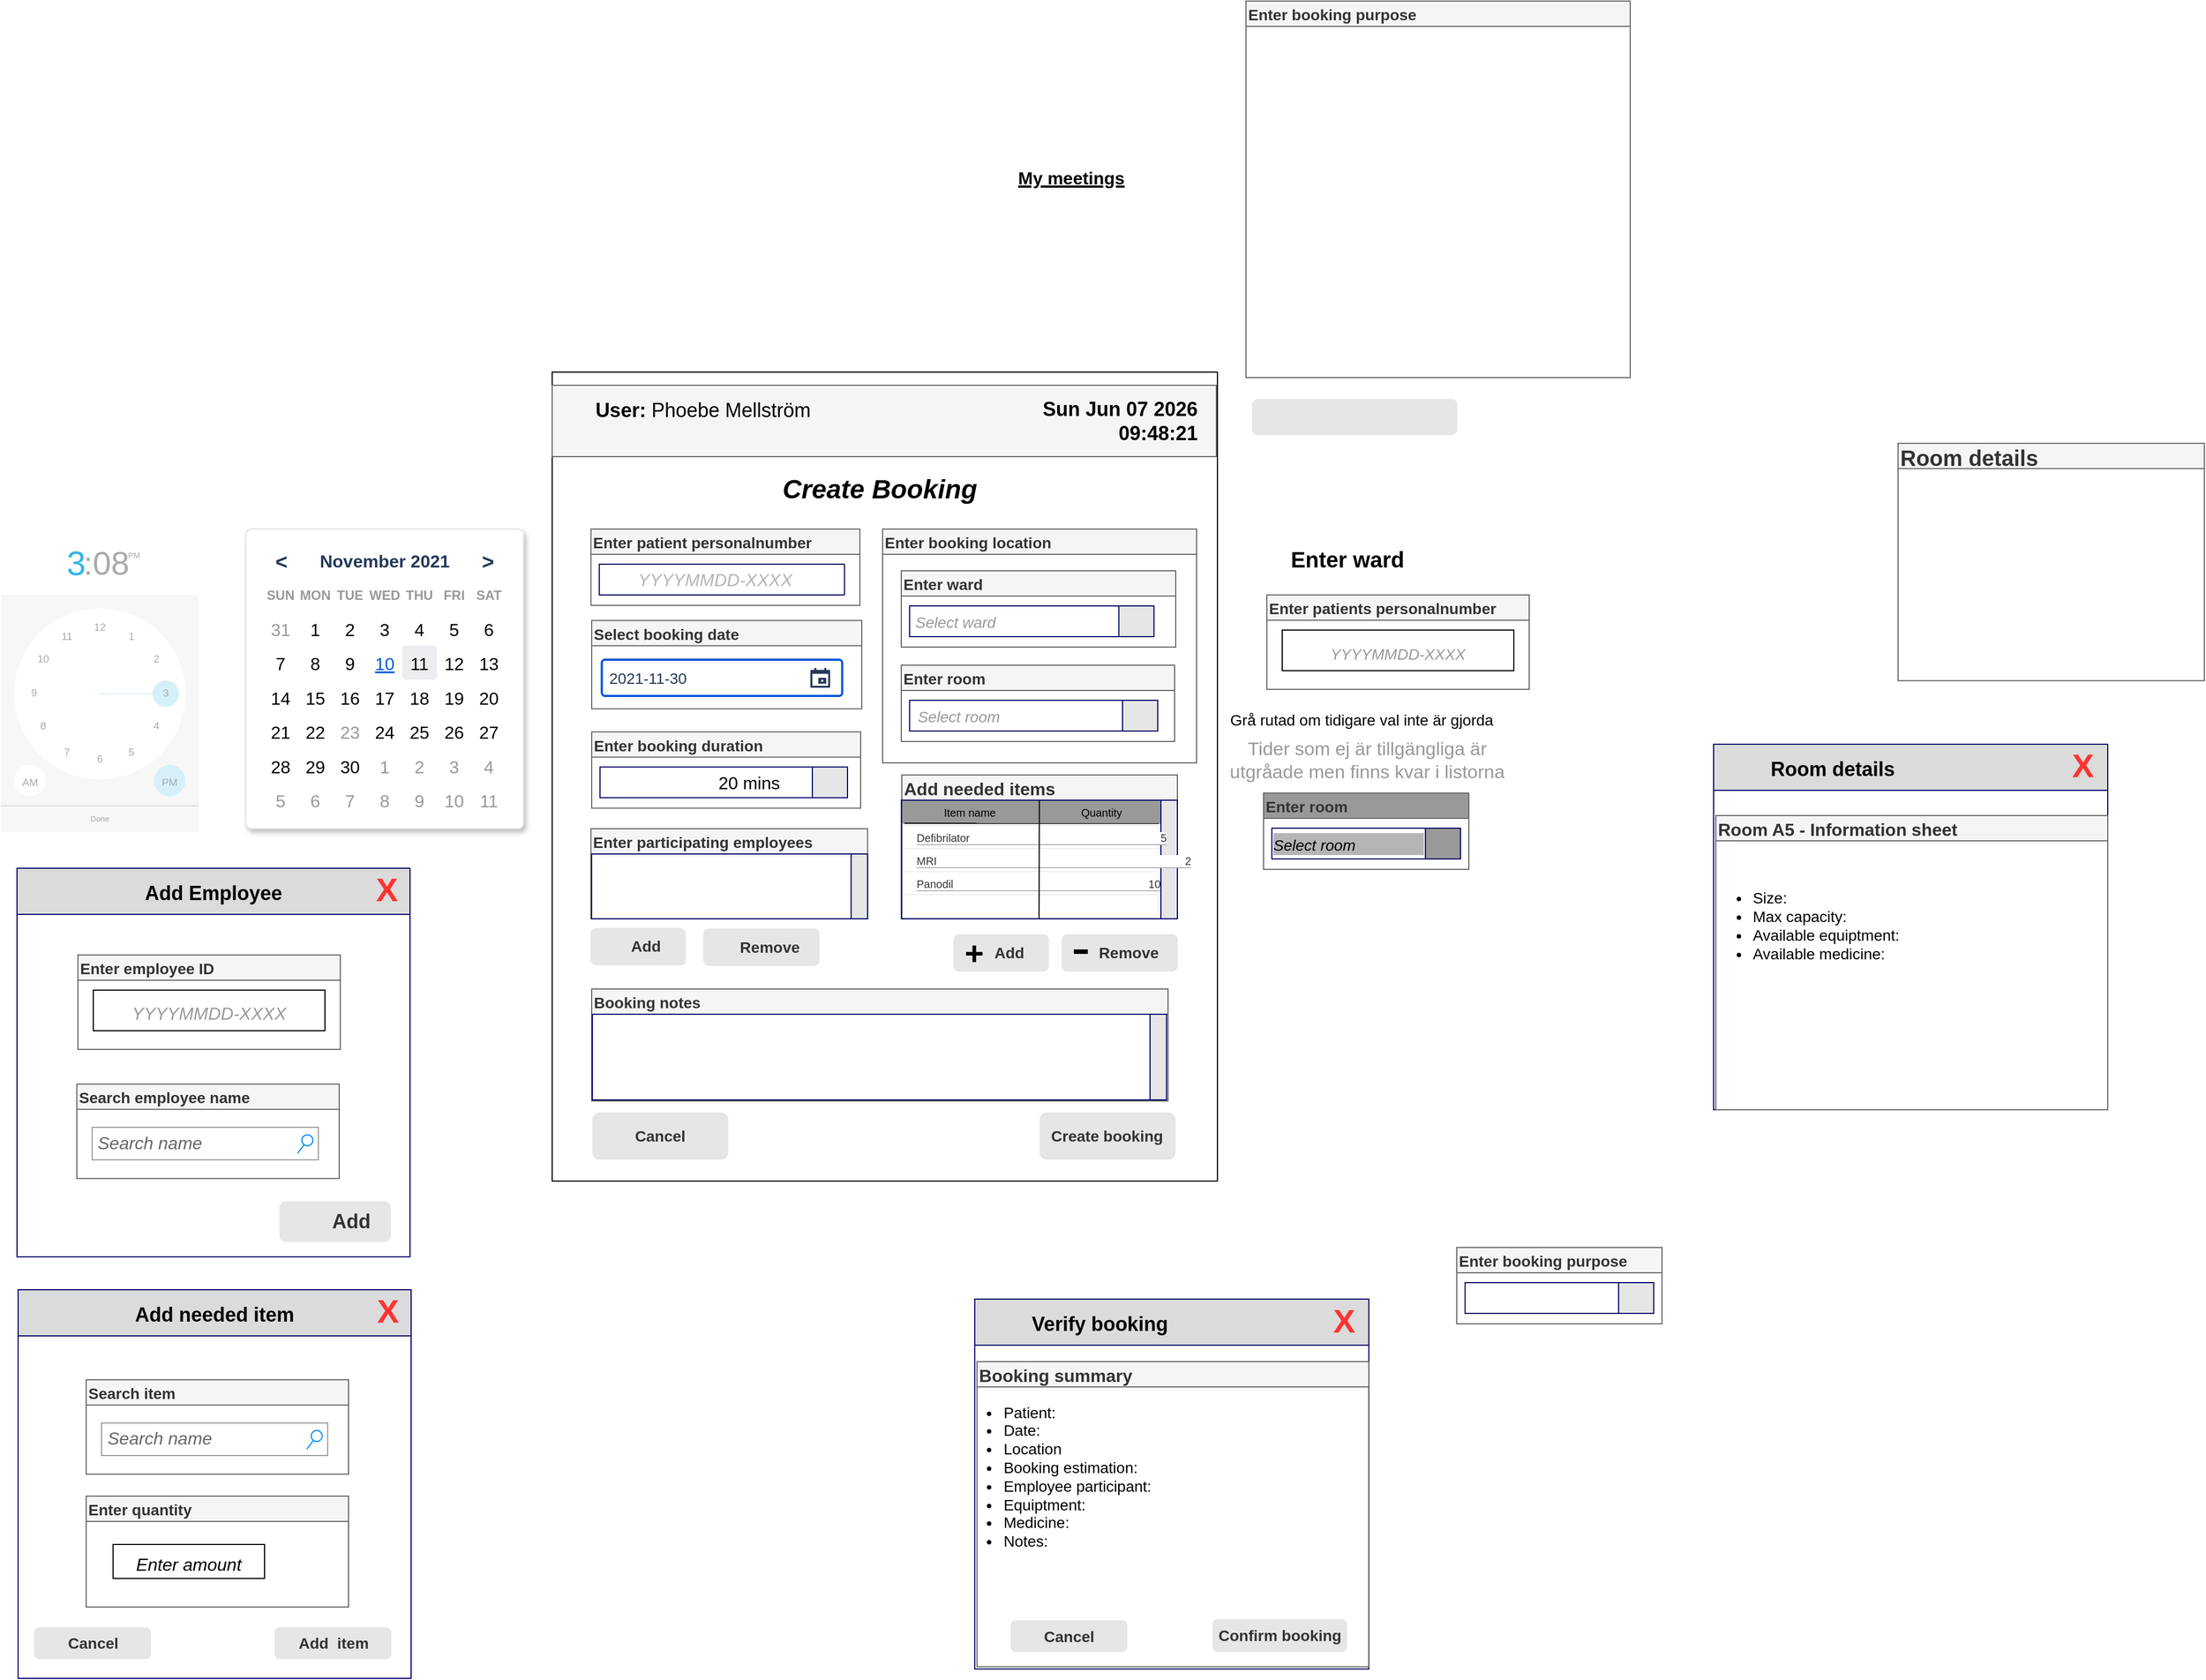 <mxfile version="15.8.7" type="device"><diagram id="tMlEWCuw5uvz0X6v1XSk" name="Page-1"><mxGraphModel dx="2503" dy="1135" grid="0" gridSize="10" guides="1" tooltips="1" connect="1" arrows="1" fold="1" page="0" pageScale="1" pageWidth="827" pageHeight="1169" math="0" shadow="0"><root><mxCell id="0"/><mxCell id="1" parent="0"/><mxCell id="1CpqlOYVrZBRKWzwoJdr-4" value="" style="rounded=0;whiteSpace=wrap;html=1;sketch=0;hachureGap=4;fontFamily=Helvetica;fontSize=20;glass=0;" parent="1" vertex="1"><mxGeometry x="-339" y="40" width="606" height="737" as="geometry"/></mxCell><mxCell id="2LkczwKrpSogBaonJyXN-78" value="" style="rounded=1;html=1;shadow=0;dashed=0;whiteSpace=wrap;fontSize=10;fillColor=#E6E6E6;align=center;strokeColor=#E6E6E6;fontColor=#333333;labelBackgroundColor=none;sketch=0;fontFamily=Helvetica;" parent="1" vertex="1"><mxGeometry x="299" y="65" width="186" height="32" as="geometry"/></mxCell><mxCell id="GSyi_xtsQEn1uem4Df87-12" value="" style="rounded=0;whiteSpace=wrap;html=1;shadow=0;glass=0;sketch=0;hachureGap=4;fontFamily=Helvetica;fontSize=16;strokeColor=#666666;fillColor=#f5f5f5;fontColor=#333333;" parent="1" vertex="1"><mxGeometry x="-339" y="52" width="605" height="65" as="geometry"/></mxCell><mxCell id="GSyi_xtsQEn1uem4Df87-15" value="&lt;font style=&quot;font-size: 18px&quot; face=&quot;Helvetica&quot;&gt;&lt;b&gt;User:&lt;/b&gt; Phoebe Mellström&lt;i&gt;&lt;br&gt;&lt;/i&gt;&lt;/font&gt;" style="text;html=1;strokeColor=none;fillColor=none;align=center;verticalAlign=middle;whiteSpace=wrap;rounded=0;shadow=0;glass=0;sketch=0;hachureGap=4;fontFamily=Garamond;fontSize=20;" parent="1" vertex="1"><mxGeometry x="-323" y="55" width="243" height="38" as="geometry"/></mxCell><mxCell id="GSyi_xtsQEn1uem4Df87-33" value="Select booking date" style="swimlane;rounded=0;shadow=0;glass=0;sketch=0;hachureGap=4;fontFamily=Helvetica;fontSize=14;fontStyle=1;align=left;fillColor=#f5f5f5;strokeColor=#666666;fontColor=#333333;" parent="1" vertex="1"><mxGeometry x="-303" y="266.25" width="246" height="80.5" as="geometry"/></mxCell><mxCell id="GSyi_xtsQEn1uem4Df87-40" value="&lt;font style=&quot;font-size: 14px&quot;&gt;2021-11-30&lt;/font&gt;" style="rounded=1;arcSize=9;fillColor=#ffffff;align=left;spacingLeft=5;strokeColor=#0057D8;html=1;strokeWidth=2;fontColor=#253858;fontSize=12;shadow=0;glass=0;sketch=0;hachureGap=4;fontFamily=Helvetica;" parent="GSyi_xtsQEn1uem4Df87-33" vertex="1"><mxGeometry x="9.2" y="35.75" width="219" height="33" as="geometry"/></mxCell><mxCell id="GSyi_xtsQEn1uem4Df87-41" value="" style="shape=mxgraph.gmdl.calendar;fillColor=#253858;strokeColor=none;rounded=0;shadow=0;glass=0;sketch=0;hachureGap=4;fontFamily=Helvetica;fontSize=18;fontColor=none;" parent="GSyi_xtsQEn1uem4Df87-40" vertex="1"><mxGeometry x="1" y="0.5" width="18" height="18" relative="1" as="geometry"><mxPoint x="-29" y="-9" as="offset"/></mxGeometry></mxCell><UserObject label="&lt;div style=&quot;font-size: 18px&quot; align=&quot;right&quot;&gt;&lt;b&gt;&lt;font style=&quot;font-size: 18px&quot; face=&quot;Helvetica&quot;&gt;%date{ddd mmm dd yyyy HH:MM:ss}%&lt;/font&gt;&lt;/b&gt;&lt;/div&gt;" placeholders="1" id="GSyi_xtsQEn1uem4Df87-35"><mxCell style="text;html=1;strokeColor=none;fillColor=none;align=right;verticalAlign=middle;whiteSpace=wrap;overflow=hidden;rounded=0;shadow=0;glass=0;sketch=0;hachureGap=4;fontFamily=Helvetica;fontSize=20;fontColor=none;" parent="1" vertex="1"><mxGeometry x="91" y="58.5" width="160" height="52" as="geometry"/></mxCell></UserObject><mxCell id="GSyi_xtsQEn1uem4Df87-42" value="" style="shape=mxgraph.mockup.forms.rrect;rSize=5;strokeColor=#DFE1E5;fillColor=#ffffff;shadow=1;rounded=0;glass=0;sketch=0;hachureGap=4;fontFamily=Helvetica;fontSize=18;fontColor=none;" parent="1" vertex="1"><mxGeometry x="-618" y="183" width="253" height="273" as="geometry"/></mxCell><mxCell id="GSyi_xtsQEn1uem4Df87-43" value="November 2021" style="strokeColor=none;fillColor=none;fontColor=#253858;fontSize=16;fontStyle=1;rounded=0;shadow=0;glass=0;sketch=0;hachureGap=4;fontFamily=Helvetica;" parent="GSyi_xtsQEn1uem4Df87-42" vertex="1"><mxGeometry x="47.438" y="12.48" width="158.125" height="31.2" as="geometry"/></mxCell><mxCell id="GSyi_xtsQEn1uem4Df87-44" value="&lt;" style="strokeColor=none;fillColor=none;fontColor=#253858;fontSize=19;fontStyle=1;rounded=0;shadow=0;glass=0;sketch=0;hachureGap=4;fontFamily=Helvetica;" parent="GSyi_xtsQEn1uem4Df87-42" vertex="1"><mxGeometry x="12.65" y="12.48" width="39.531" height="31.2" as="geometry"/></mxCell><mxCell id="GSyi_xtsQEn1uem4Df87-45" value="&gt;" style="strokeColor=none;fillColor=none;fontColor=#253858;fontSize=19;fontStyle=1;rounded=0;shadow=0;glass=0;sketch=0;hachureGap=4;fontFamily=Helvetica;" parent="GSyi_xtsQEn1uem4Df87-42" vertex="1"><mxGeometry x="200.819" y="12.48" width="39.531" height="31.2" as="geometry"/></mxCell><mxCell id="GSyi_xtsQEn1uem4Df87-46" value="SUN" style="strokeColor=none;fillColor=none;fontColor=#999999;fontSize=12;fontStyle=1;rounded=0;shadow=0;glass=0;sketch=0;hachureGap=4;fontFamily=Helvetica;" parent="GSyi_xtsQEn1uem4Df87-42" vertex="1"><mxGeometry x="15.812" y="43.68" width="31.625" height="31.2" as="geometry"/></mxCell><mxCell id="GSyi_xtsQEn1uem4Df87-47" value="MON" style="strokeColor=none;fillColor=none;fontColor=#999999;fontSize=12;fontStyle=1;rounded=0;shadow=0;glass=0;sketch=0;hachureGap=4;fontFamily=Helvetica;" parent="GSyi_xtsQEn1uem4Df87-42" vertex="1"><mxGeometry x="47.438" y="43.68" width="31.625" height="31.2" as="geometry"/></mxCell><mxCell id="GSyi_xtsQEn1uem4Df87-48" value="TUE" style="strokeColor=none;fillColor=none;fontColor=#999999;fontSize=12;fontStyle=1;rounded=0;shadow=0;glass=0;sketch=0;hachureGap=4;fontFamily=Helvetica;" parent="GSyi_xtsQEn1uem4Df87-42" vertex="1"><mxGeometry x="79.062" y="43.68" width="31.625" height="31.2" as="geometry"/></mxCell><mxCell id="GSyi_xtsQEn1uem4Df87-49" value="WED" style="strokeColor=none;fillColor=none;fontColor=#999999;fontSize=12;fontStyle=1;rounded=0;shadow=0;glass=0;sketch=0;hachureGap=4;fontFamily=Helvetica;" parent="GSyi_xtsQEn1uem4Df87-42" vertex="1"><mxGeometry x="110.688" y="43.68" width="31.625" height="31.2" as="geometry"/></mxCell><mxCell id="GSyi_xtsQEn1uem4Df87-50" value="THU" style="strokeColor=none;fillColor=none;fontColor=#999999;fontSize=12;fontStyle=1;rounded=0;shadow=0;glass=0;sketch=0;hachureGap=4;fontFamily=Helvetica;" parent="GSyi_xtsQEn1uem4Df87-42" vertex="1"><mxGeometry x="142.312" y="43.68" width="31.625" height="31.2" as="geometry"/></mxCell><mxCell id="GSyi_xtsQEn1uem4Df87-51" value="FRI" style="strokeColor=none;fillColor=none;fontColor=#999999;fontSize=12;fontStyle=1;rounded=0;shadow=0;glass=0;sketch=0;hachureGap=4;fontFamily=Helvetica;" parent="GSyi_xtsQEn1uem4Df87-42" vertex="1"><mxGeometry x="173.938" y="43.68" width="31.625" height="31.2" as="geometry"/></mxCell><mxCell id="GSyi_xtsQEn1uem4Df87-52" value="SAT" style="strokeColor=none;fillColor=none;fontColor=#999999;fontSize=12;fontStyle=1;rounded=0;shadow=0;glass=0;sketch=0;hachureGap=4;fontFamily=Helvetica;" parent="GSyi_xtsQEn1uem4Df87-42" vertex="1"><mxGeometry x="205.562" y="43.68" width="31.625" height="31.2" as="geometry"/></mxCell><mxCell id="GSyi_xtsQEn1uem4Df87-53" value="31" style="strokeColor=none;fillColor=none;fontColor=#999999;fontSize=16;rounded=0;shadow=0;glass=0;sketch=0;hachureGap=4;fontFamily=Helvetica;" parent="GSyi_xtsQEn1uem4Df87-42" vertex="1"><mxGeometry x="15.812" y="74.88" width="31.625" height="31.2" as="geometry"/></mxCell><mxCell id="GSyi_xtsQEn1uem4Df87-54" value="1" style="strokeColor=none;fillColor=none;fontColor=#000000;fontSize=16;rounded=0;shadow=0;glass=0;sketch=0;hachureGap=4;fontFamily=Helvetica;" parent="GSyi_xtsQEn1uem4Df87-42" vertex="1"><mxGeometry x="47.438" y="74.88" width="31.625" height="31.2" as="geometry"/></mxCell><mxCell id="GSyi_xtsQEn1uem4Df87-55" value="2" style="strokeColor=none;fillColor=none;fontColor=#000000;fontSize=16;rounded=0;shadow=0;glass=0;sketch=0;hachureGap=4;fontFamily=Helvetica;" parent="GSyi_xtsQEn1uem4Df87-42" vertex="1"><mxGeometry x="79.062" y="74.88" width="31.625" height="31.2" as="geometry"/></mxCell><mxCell id="GSyi_xtsQEn1uem4Df87-56" value="3" style="strokeColor=none;fillColor=none;fontColor=#000000;fontSize=16;rounded=0;shadow=0;glass=0;sketch=0;hachureGap=4;fontFamily=Helvetica;" parent="GSyi_xtsQEn1uem4Df87-42" vertex="1"><mxGeometry x="110.688" y="74.88" width="31.625" height="31.2" as="geometry"/></mxCell><mxCell id="GSyi_xtsQEn1uem4Df87-57" value="4" style="strokeColor=none;fillColor=none;fontColor=#000000;fontSize=16;rounded=0;shadow=0;glass=0;sketch=0;hachureGap=4;fontFamily=Helvetica;" parent="GSyi_xtsQEn1uem4Df87-42" vertex="1"><mxGeometry x="142.312" y="74.88" width="31.625" height="31.2" as="geometry"/></mxCell><mxCell id="GSyi_xtsQEn1uem4Df87-58" value="5" style="strokeColor=none;fillColor=none;fontColor=#000000;fontSize=16;rounded=0;shadow=0;glass=0;sketch=0;hachureGap=4;fontFamily=Helvetica;" parent="GSyi_xtsQEn1uem4Df87-42" vertex="1"><mxGeometry x="173.938" y="74.88" width="31.625" height="31.2" as="geometry"/></mxCell><mxCell id="GSyi_xtsQEn1uem4Df87-59" value="6" style="strokeColor=none;fillColor=none;fontColor=#000000;fontSize=16;rounded=0;shadow=0;glass=0;sketch=0;hachureGap=4;fontFamily=Helvetica;" parent="GSyi_xtsQEn1uem4Df87-42" vertex="1"><mxGeometry x="205.562" y="74.88" width="31.625" height="31.2" as="geometry"/></mxCell><mxCell id="GSyi_xtsQEn1uem4Df87-60" value="7" style="strokeColor=none;fillColor=none;fontColor=#000000;fontSize=16;rounded=0;shadow=0;glass=0;sketch=0;hachureGap=4;fontFamily=Helvetica;" parent="GSyi_xtsQEn1uem4Df87-42" vertex="1"><mxGeometry x="15.812" y="106.08" width="31.625" height="31.2" as="geometry"/></mxCell><mxCell id="GSyi_xtsQEn1uem4Df87-61" value="8" style="strokeColor=none;fillColor=none;fontColor=#000000;fontSize=16;rounded=0;shadow=0;glass=0;sketch=0;hachureGap=4;fontFamily=Helvetica;" parent="GSyi_xtsQEn1uem4Df87-42" vertex="1"><mxGeometry x="47.438" y="106.08" width="31.625" height="31.2" as="geometry"/></mxCell><mxCell id="GSyi_xtsQEn1uem4Df87-62" value="9" style="strokeColor=none;fillColor=none;fontColor=#000000;fontSize=16;rounded=0;shadow=0;glass=0;sketch=0;hachureGap=4;fontFamily=Helvetica;" parent="GSyi_xtsQEn1uem4Df87-42" vertex="1"><mxGeometry x="79.062" y="106.08" width="31.625" height="31.2" as="geometry"/></mxCell><mxCell id="GSyi_xtsQEn1uem4Df87-63" value="10" style="strokeColor=none;fillColor=none;fontColor=#0057D8;fontSize=16;fontStyle=4;rounded=0;shadow=0;glass=0;sketch=0;hachureGap=4;fontFamily=Helvetica;" parent="GSyi_xtsQEn1uem4Df87-42" vertex="1"><mxGeometry x="110.688" y="106.08" width="31.625" height="31.2" as="geometry"/></mxCell><mxCell id="GSyi_xtsQEn1uem4Df87-64" value="11" style="strokeColor=none;fillColor=#ECEDF0;fontColor=#000000;fontSize=16;rounded=1;arcSize=10;shadow=0;glass=0;sketch=0;hachureGap=4;fontFamily=Helvetica;" parent="GSyi_xtsQEn1uem4Df87-42" vertex="1"><mxGeometry x="142.312" y="106.08" width="31.625" height="31.2" as="geometry"/></mxCell><mxCell id="GSyi_xtsQEn1uem4Df87-65" value="12" style="strokeColor=none;fillColor=none;fontColor=#000000;fontSize=16;rounded=0;shadow=0;glass=0;sketch=0;hachureGap=4;fontFamily=Helvetica;" parent="GSyi_xtsQEn1uem4Df87-42" vertex="1"><mxGeometry x="173.938" y="106.08" width="31.625" height="31.2" as="geometry"/></mxCell><mxCell id="GSyi_xtsQEn1uem4Df87-66" value="13" style="strokeColor=none;fillColor=none;fontColor=#000000;fontSize=16;rounded=0;shadow=0;glass=0;sketch=0;hachureGap=4;fontFamily=Helvetica;" parent="GSyi_xtsQEn1uem4Df87-42" vertex="1"><mxGeometry x="205.562" y="106.08" width="31.625" height="31.2" as="geometry"/></mxCell><mxCell id="GSyi_xtsQEn1uem4Df87-67" value="14" style="strokeColor=none;fillColor=none;fontColor=#000000;fontSize=16;rounded=0;shadow=0;glass=0;sketch=0;hachureGap=4;fontFamily=Helvetica;" parent="GSyi_xtsQEn1uem4Df87-42" vertex="1"><mxGeometry x="15.812" y="137.28" width="31.625" height="31.2" as="geometry"/></mxCell><mxCell id="GSyi_xtsQEn1uem4Df87-68" value="15" style="strokeColor=none;fillColor=none;fontColor=#000000;fontSize=16;rounded=0;shadow=0;glass=0;sketch=0;hachureGap=4;fontFamily=Helvetica;" parent="GSyi_xtsQEn1uem4Df87-42" vertex="1"><mxGeometry x="47.438" y="137.28" width="31.625" height="31.2" as="geometry"/></mxCell><mxCell id="GSyi_xtsQEn1uem4Df87-69" value="16" style="strokeColor=none;fillColor=none;fontColor=#000000;fontSize=16;rounded=0;shadow=0;glass=0;sketch=0;hachureGap=4;fontFamily=Helvetica;" parent="GSyi_xtsQEn1uem4Df87-42" vertex="1"><mxGeometry x="79.062" y="137.28" width="31.625" height="31.2" as="geometry"/></mxCell><mxCell id="GSyi_xtsQEn1uem4Df87-70" value="17" style="strokeColor=none;fillColor=none;fontColor=#000000;fontSize=16;rounded=0;shadow=0;glass=0;sketch=0;hachureGap=4;fontFamily=Helvetica;" parent="GSyi_xtsQEn1uem4Df87-42" vertex="1"><mxGeometry x="110.688" y="137.28" width="31.625" height="31.2" as="geometry"/></mxCell><mxCell id="GSyi_xtsQEn1uem4Df87-71" value="18" style="strokeColor=none;fillColor=none;fontColor=#000000;fontSize=16;rounded=0;shadow=0;glass=0;sketch=0;hachureGap=4;fontFamily=Helvetica;" parent="GSyi_xtsQEn1uem4Df87-42" vertex="1"><mxGeometry x="142.312" y="137.28" width="31.625" height="31.2" as="geometry"/></mxCell><mxCell id="GSyi_xtsQEn1uem4Df87-72" value="19" style="strokeColor=none;fillColor=none;fontColor=#000000;fontSize=16;rounded=0;shadow=0;glass=0;sketch=0;hachureGap=4;fontFamily=Helvetica;" parent="GSyi_xtsQEn1uem4Df87-42" vertex="1"><mxGeometry x="173.938" y="137.28" width="31.625" height="31.2" as="geometry"/></mxCell><mxCell id="GSyi_xtsQEn1uem4Df87-73" value="20" style="strokeColor=none;fillColor=none;fontColor=#000000;fontSize=16;rounded=0;shadow=0;glass=0;sketch=0;hachureGap=4;fontFamily=Helvetica;" parent="GSyi_xtsQEn1uem4Df87-42" vertex="1"><mxGeometry x="205.562" y="137.28" width="31.625" height="31.2" as="geometry"/></mxCell><mxCell id="GSyi_xtsQEn1uem4Df87-74" value="21" style="strokeColor=none;fillColor=none;fontColor=#000000;fontSize=16;rounded=0;shadow=0;glass=0;sketch=0;hachureGap=4;fontFamily=Helvetica;" parent="GSyi_xtsQEn1uem4Df87-42" vertex="1"><mxGeometry x="15.812" y="168.48" width="31.625" height="31.2" as="geometry"/></mxCell><mxCell id="GSyi_xtsQEn1uem4Df87-75" value="22" style="strokeColor=none;fillColor=none;fontColor=#000000;fontSize=16;rounded=0;shadow=0;glass=0;sketch=0;hachureGap=4;fontFamily=Helvetica;" parent="GSyi_xtsQEn1uem4Df87-42" vertex="1"><mxGeometry x="47.438" y="168.48" width="31.625" height="31.2" as="geometry"/></mxCell><mxCell id="GSyi_xtsQEn1uem4Df87-76" value="23" style="strokeColor=none;fillColor=none;fontColor=#999999;fontSize=16;rounded=0;shadow=0;glass=0;sketch=0;hachureGap=4;fontFamily=Helvetica;" parent="GSyi_xtsQEn1uem4Df87-42" vertex="1"><mxGeometry x="79.062" y="168.48" width="31.625" height="31.2" as="geometry"/></mxCell><mxCell id="GSyi_xtsQEn1uem4Df87-77" value="24" style="strokeColor=none;fillColor=none;fontColor=#000000;fontSize=16;rounded=0;shadow=0;glass=0;sketch=0;hachureGap=4;fontFamily=Helvetica;" parent="GSyi_xtsQEn1uem4Df87-42" vertex="1"><mxGeometry x="110.688" y="168.48" width="31.625" height="31.2" as="geometry"/></mxCell><mxCell id="GSyi_xtsQEn1uem4Df87-78" value="25" style="strokeColor=none;fillColor=none;fontColor=#000000;fontSize=16;rounded=0;shadow=0;glass=0;sketch=0;hachureGap=4;fontFamily=Helvetica;" parent="GSyi_xtsQEn1uem4Df87-42" vertex="1"><mxGeometry x="142.312" y="168.48" width="31.625" height="31.2" as="geometry"/></mxCell><mxCell id="GSyi_xtsQEn1uem4Df87-79" value="26" style="strokeColor=none;fillColor=none;fontColor=#000000;fontSize=16;rounded=0;shadow=0;glass=0;sketch=0;hachureGap=4;fontFamily=Helvetica;" parent="GSyi_xtsQEn1uem4Df87-42" vertex="1"><mxGeometry x="173.938" y="168.48" width="31.625" height="31.2" as="geometry"/></mxCell><mxCell id="GSyi_xtsQEn1uem4Df87-80" value="27" style="strokeColor=none;fillColor=none;fontColor=#000000;fontSize=16;rounded=0;shadow=0;glass=0;sketch=0;hachureGap=4;fontFamily=Helvetica;" parent="GSyi_xtsQEn1uem4Df87-42" vertex="1"><mxGeometry x="205.562" y="168.48" width="31.625" height="31.2" as="geometry"/></mxCell><mxCell id="GSyi_xtsQEn1uem4Df87-81" value="28" style="strokeColor=none;fillColor=none;fontColor=#000000;fontSize=16;rounded=0;shadow=0;glass=0;sketch=0;hachureGap=4;fontFamily=Helvetica;" parent="GSyi_xtsQEn1uem4Df87-42" vertex="1"><mxGeometry x="15.812" y="199.68" width="31.625" height="31.2" as="geometry"/></mxCell><mxCell id="GSyi_xtsQEn1uem4Df87-82" value="29" style="strokeColor=none;fillColor=none;fontColor=#000000;fontSize=16;rounded=0;shadow=0;glass=0;sketch=0;hachureGap=4;fontFamily=Helvetica;" parent="GSyi_xtsQEn1uem4Df87-42" vertex="1"><mxGeometry x="47.438" y="199.68" width="31.625" height="31.2" as="geometry"/></mxCell><mxCell id="GSyi_xtsQEn1uem4Df87-83" value="30" style="strokeColor=none;fillColor=none;fontColor=#000000;fontSize=16;rounded=0;shadow=0;glass=0;sketch=0;hachureGap=4;fontFamily=Helvetica;" parent="GSyi_xtsQEn1uem4Df87-42" vertex="1"><mxGeometry x="79.062" y="199.68" width="31.625" height="31.2" as="geometry"/></mxCell><mxCell id="GSyi_xtsQEn1uem4Df87-84" value="1" style="strokeColor=none;fillColor=none;fontColor=#999999;fontSize=16;rounded=0;shadow=0;glass=0;sketch=0;hachureGap=4;fontFamily=Helvetica;" parent="GSyi_xtsQEn1uem4Df87-42" vertex="1"><mxGeometry x="110.688" y="199.68" width="31.625" height="31.2" as="geometry"/></mxCell><mxCell id="GSyi_xtsQEn1uem4Df87-85" value="2" style="strokeColor=none;fillColor=none;fontColor=#999999;fontSize=16;rounded=0;shadow=0;glass=0;sketch=0;hachureGap=4;fontFamily=Helvetica;" parent="GSyi_xtsQEn1uem4Df87-42" vertex="1"><mxGeometry x="142.312" y="199.68" width="31.625" height="31.2" as="geometry"/></mxCell><mxCell id="GSyi_xtsQEn1uem4Df87-86" value="3" style="strokeColor=none;fillColor=none;fontColor=#999999;fontSize=16;rounded=0;shadow=0;glass=0;sketch=0;hachureGap=4;fontFamily=Helvetica;" parent="GSyi_xtsQEn1uem4Df87-42" vertex="1"><mxGeometry x="173.938" y="199.68" width="31.625" height="31.2" as="geometry"/></mxCell><mxCell id="GSyi_xtsQEn1uem4Df87-87" value="4" style="strokeColor=none;fillColor=none;fontColor=#999999;fontSize=16;rounded=0;shadow=0;glass=0;sketch=0;hachureGap=4;fontFamily=Helvetica;" parent="GSyi_xtsQEn1uem4Df87-42" vertex="1"><mxGeometry x="205.562" y="199.68" width="31.625" height="31.2" as="geometry"/></mxCell><mxCell id="GSyi_xtsQEn1uem4Df87-88" value="5" style="strokeColor=none;fillColor=none;fontColor=#999999;fontSize=16;rounded=0;shadow=0;glass=0;sketch=0;hachureGap=4;fontFamily=Helvetica;" parent="GSyi_xtsQEn1uem4Df87-42" vertex="1"><mxGeometry x="15.812" y="230.88" width="31.625" height="31.2" as="geometry"/></mxCell><mxCell id="GSyi_xtsQEn1uem4Df87-89" value="6" style="strokeColor=none;fillColor=none;fontColor=#999999;fontSize=16;rounded=0;shadow=0;glass=0;sketch=0;hachureGap=4;fontFamily=Helvetica;" parent="GSyi_xtsQEn1uem4Df87-42" vertex="1"><mxGeometry x="47.438" y="230.88" width="31.625" height="31.2" as="geometry"/></mxCell><mxCell id="GSyi_xtsQEn1uem4Df87-90" value="7" style="strokeColor=none;fillColor=none;fontColor=#999999;fontSize=16;rounded=0;shadow=0;glass=0;sketch=0;hachureGap=4;fontFamily=Helvetica;" parent="GSyi_xtsQEn1uem4Df87-42" vertex="1"><mxGeometry x="79.062" y="230.88" width="31.625" height="31.2" as="geometry"/></mxCell><mxCell id="GSyi_xtsQEn1uem4Df87-91" value="8" style="strokeColor=none;fillColor=none;fontColor=#999999;fontSize=16;rounded=0;shadow=0;glass=0;sketch=0;hachureGap=4;fontFamily=Helvetica;" parent="GSyi_xtsQEn1uem4Df87-42" vertex="1"><mxGeometry x="110.688" y="230.88" width="31.625" height="31.2" as="geometry"/></mxCell><mxCell id="GSyi_xtsQEn1uem4Df87-92" value="9" style="strokeColor=none;fillColor=none;fontColor=#999999;fontSize=16;rounded=0;shadow=0;glass=0;sketch=0;hachureGap=4;fontFamily=Helvetica;" parent="GSyi_xtsQEn1uem4Df87-42" vertex="1"><mxGeometry x="142.312" y="230.88" width="31.625" height="31.2" as="geometry"/></mxCell><mxCell id="GSyi_xtsQEn1uem4Df87-93" value="10" style="strokeColor=none;fillColor=none;fontColor=#999999;fontSize=16;rounded=0;shadow=0;glass=0;sketch=0;hachureGap=4;fontFamily=Helvetica;" parent="GSyi_xtsQEn1uem4Df87-42" vertex="1"><mxGeometry x="173.938" y="230.88" width="31.625" height="31.2" as="geometry"/></mxCell><mxCell id="GSyi_xtsQEn1uem4Df87-94" value="11" style="strokeColor=none;fillColor=none;fontColor=#999999;fontSize=16;rounded=0;shadow=0;glass=0;sketch=0;hachureGap=4;fontFamily=Helvetica;" parent="GSyi_xtsQEn1uem4Df87-42" vertex="1"><mxGeometry x="205.562" y="230.88" width="31.625" height="31.2" as="geometry"/></mxCell><mxCell id="GSyi_xtsQEn1uem4Df87-104" value="Room details" style="swimlane;rounded=0;shadow=0;glass=0;sketch=0;hachureGap=4;fontFamily=Helvetica;fontSize=20;fontStyle=1;align=left;fillColor=#f5f5f5;strokeColor=#666666;fontColor=#333333;" parent="1" vertex="1"><mxGeometry x="887" y="104.92" width="279" height="216.15" as="geometry"/></mxCell><mxCell id="GSyi_xtsQEn1uem4Df87-106" value="&lt;h2 align=&quot;center&quot;&gt;&lt;i&gt;Create Booking&lt;br&gt;&lt;/i&gt;&lt;/h2&gt;" style="text;html=1;strokeColor=none;fillColor=none;align=center;verticalAlign=middle;whiteSpace=wrap;rounded=0;shadow=0;glass=0;sketch=0;hachureGap=4;fontFamily=Helvetica;fontSize=16;fontColor=none;" parent="1" vertex="1"><mxGeometry x="-154" y="132" width="227" height="30" as="geometry"/></mxCell><mxCell id="GSyi_xtsQEn1uem4Df87-115" value="&lt;b&gt;Enter ward&lt;/b&gt;" style="text;html=1;align=center;verticalAlign=middle;resizable=0;points=[];autosize=1;strokeColor=none;fillColor=none;rounded=0;shadow=0;glass=0;sketch=0;hachureGap=4;fontFamily=Helvetica;fontSize=20;fontColor=none;" parent="1" vertex="1"><mxGeometry x="328" y="196" width="113" height="28" as="geometry"/></mxCell><mxCell id="GSyi_xtsQEn1uem4Df87-126" value="Enter booking duration" style="swimlane;rounded=0;shadow=0;glass=0;sketch=0;hachureGap=4;fontFamily=Helvetica;fontSize=14;fontStyle=1;align=left;fillColor=#f5f5f5;strokeColor=#666666;fontColor=#333333;" parent="1" vertex="1"><mxGeometry x="-303" y="367.75" width="245" height="69.5" as="geometry"/></mxCell><mxCell id="GSyi_xtsQEn1uem4Df87-127" value="&lt;font style=&quot;font-size: 14px&quot; face=&quot;Helvetica&quot;&gt;&lt;br&gt;&lt;/font&gt;" style="text;html=1;align=center;verticalAlign=middle;resizable=0;points=[];autosize=1;strokeColor=none;fillColor=none;rounded=0;shadow=0;glass=0;sketch=0;hachureGap=4;fontFamily=Helvetica;fontSize=18;fontColor=none;" parent="GSyi_xtsQEn1uem4Df87-126" vertex="1"><mxGeometry x="47" y="32" width="10" height="27" as="geometry"/></mxCell><mxCell id="GSyi_xtsQEn1uem4Df87-128" value="" style="swimlane;horizontal=0;rounded=0;shadow=0;glass=0;sketch=0;hachureGap=4;fontFamily=Helvetica;fontSize=18;fontColor=none;strokeColor=#000066;fillColor=#E6E6E6;gradientColor=none;rotation=-180;startSize=32;" parent="GSyi_xtsQEn1uem4Df87-126" vertex="1"><mxGeometry x="7.59" y="32" width="225.41" height="28" as="geometry"/></mxCell><mxCell id="GSyi_xtsQEn1uem4Df87-129" value="" style="shape=image;html=1;verticalAlign=top;verticalLabelPosition=bottom;labelBackgroundColor=#ffffff;imageAspect=0;aspect=fixed;image=https://cdn1.iconfinder.com/data/icons/material-core/10/arrow-drop-down-128.png;rounded=0;shadow=0;glass=0;sketch=0;hachureGap=4;fontFamily=Times New Roman;fontSize=20;strokeColor=#000066;fillColor=#FFFFFF;gradientColor=none;" parent="GSyi_xtsQEn1uem4Df87-128" vertex="1"><mxGeometry x="199" y="4" width="24" height="24" as="geometry"/></mxCell><mxCell id="GSyi_xtsQEn1uem4Df87-131" value="Grå rutad om tidigare val inte är gjorda" style="text;html=1;align=center;verticalAlign=middle;resizable=0;points=[];autosize=1;strokeColor=none;fillColor=none;rounded=0;shadow=0;glass=0;sketch=0;hachureGap=4;fontFamily=Helvetica;fontSize=14;fontColor=none;" parent="1" vertex="1"><mxGeometry x="272.5" y="346.75" width="250" height="21" as="geometry"/></mxCell><mxCell id="GSyi_xtsQEn1uem4Df87-132" value="" style="verticalLabelPosition=bottom;verticalAlign=top;html=1;shadow=0;dashed=0;strokeWidth=1;shape=mxgraph.android.time_picker;sketch=0;rounded=0;glass=0;hachureGap=4;fontFamily=Helvetica;fontSize=14;fontColor=none;fillColor=#DBDBDB;gradientColor=none;gradientDirection=east;" parent="1" vertex="1"><mxGeometry x="-841" y="183" width="180" height="276" as="geometry"/></mxCell><mxCell id="GSyi_xtsQEn1uem4Df87-144" value="Enter booking purpose" style="swimlane;rounded=0;shadow=0;glass=0;sketch=0;hachureGap=4;fontFamily=Helvetica;fontSize=14;fontStyle=1;align=left;fillColor=#f5f5f5;strokeColor=#666666;fontColor=#333333;" parent="1" vertex="1"><mxGeometry x="485" y="837.5" width="187" height="69.5" as="geometry"/></mxCell><mxCell id="GSyi_xtsQEn1uem4Df87-145" value="&lt;font style=&quot;font-size: 14px&quot; face=&quot;Helvetica&quot;&gt;&lt;br&gt;&lt;/font&gt;" style="text;html=1;align=center;verticalAlign=middle;resizable=0;points=[];autosize=1;strokeColor=none;fillColor=none;rounded=0;shadow=0;glass=0;sketch=0;hachureGap=4;fontFamily=Helvetica;fontSize=18;fontColor=none;" parent="GSyi_xtsQEn1uem4Df87-144" vertex="1"><mxGeometry x="47" y="32" width="10" height="27" as="geometry"/></mxCell><mxCell id="GSyi_xtsQEn1uem4Df87-146" value="" style="swimlane;horizontal=0;rounded=0;shadow=0;glass=0;sketch=0;hachureGap=4;fontFamily=Helvetica;fontSize=18;fontColor=none;strokeColor=#000066;fillColor=#E6E6E6;gradientColor=none;rotation=-180;startSize=32;" parent="GSyi_xtsQEn1uem4Df87-144" vertex="1"><mxGeometry x="7.59" y="32" width="171.82" height="28" as="geometry"/></mxCell><mxCell id="GSyi_xtsQEn1uem4Df87-147" value="" style="shape=image;html=1;verticalAlign=top;verticalLabelPosition=bottom;labelBackgroundColor=#ffffff;imageAspect=0;aspect=fixed;image=https://cdn1.iconfinder.com/data/icons/material-core/10/arrow-drop-down-128.png;rounded=0;shadow=0;glass=0;sketch=0;hachureGap=4;fontFamily=Times New Roman;fontSize=20;strokeColor=#000066;fillColor=#FFFFFF;gradientColor=none;" parent="GSyi_xtsQEn1uem4Df87-146" vertex="1"><mxGeometry x="145" y="4" width="24" height="24" as="geometry"/></mxCell><mxCell id="GSyi_xtsQEn1uem4Df87-148" value="Enter booking purpose" style="swimlane;rounded=0;shadow=0;glass=0;sketch=0;hachureGap=4;fontFamily=Helvetica;fontSize=14;fontStyle=1;align=left;fillColor=#f5f5f5;strokeColor=#666666;fontColor=#333333;" parent="1" vertex="1"><mxGeometry x="293" y="-298" width="350" height="343" as="geometry"/></mxCell><mxCell id="GSyi_xtsQEn1uem4Df87-149" value="&lt;font style=&quot;font-size: 14px&quot; face=&quot;Helvetica&quot;&gt;&lt;br&gt;&lt;/font&gt;" style="text;html=1;align=center;verticalAlign=middle;resizable=0;points=[];autosize=1;strokeColor=none;fillColor=none;rounded=0;shadow=0;glass=0;sketch=0;hachureGap=4;fontFamily=Helvetica;fontSize=18;fontColor=none;" parent="GSyi_xtsQEn1uem4Df87-148" vertex="1"><mxGeometry x="47" y="32" width="10" height="27" as="geometry"/></mxCell><mxCell id="GSyi_xtsQEn1uem4Df87-159" value="&lt;font face=&quot;Helvetica&quot;&gt;&lt;u&gt;&lt;b&gt;&lt;font style=&quot;font-size: 16px&quot;&gt;My meetings&lt;/font&gt;&lt;/b&gt;&lt;/u&gt;&lt;/font&gt;&lt;i&gt;&lt;b&gt;&lt;font style=&quot;font-size: 16px&quot; face=&quot;Helvetica&quot;&gt;&lt;br&gt;&lt;/font&gt;&lt;/b&gt;&lt;/i&gt;" style="text;html=1;strokeColor=none;fillColor=none;align=center;verticalAlign=middle;whiteSpace=wrap;rounded=0;shadow=0;glass=0;sketch=0;hachureGap=4;fontFamily=Garamond;fontSize=20;" parent="1" vertex="1"><mxGeometry x="75" y="-154" width="118" height="30" as="geometry"/></mxCell><mxCell id="GSyi_xtsQEn1uem4Df87-161" value="Add needed items" style="swimlane;rounded=0;shadow=0;glass=0;sketch=0;hachureGap=4;fontFamily=Helvetica;fontSize=16;fontStyle=1;align=left;fillColor=#f5f5f5;strokeColor=#666666;fontColor=#333333;" parent="1" vertex="1"><mxGeometry x="-20.5" y="407" width="251" height="131" as="geometry"/></mxCell><mxCell id="2LkczwKrpSogBaonJyXN-16" value="" style="swimlane;horizontal=0;rounded=0;shadow=0;glass=0;sketch=0;hachureGap=4;fontFamily=Helvetica;fontSize=18;fontColor=none;strokeColor=#000066;fillColor=#E6E6E6;gradientColor=none;rotation=-180;startSize=15;" parent="GSyi_xtsQEn1uem4Df87-161" vertex="1"><mxGeometry x="-0.41" y="23" width="251.41" height="108" as="geometry"/></mxCell><mxCell id="2LkczwKrpSogBaonJyXN-29" value="" style="strokeWidth=1;shadow=0;align=center;html=1;shape=mxgraph.mockup.forms.rrect;rSize=0;strokeColor=#999999;labelBackgroundColor=#FFFFFF;sketch=0;fontSize=14;fontColor=#000000;fillColor=#999999;" parent="GSyi_xtsQEn1uem4Df87-161" vertex="1"><mxGeometry x="1" y="24" width="234" height="20" as="geometry"/></mxCell><mxCell id="2LkczwKrpSogBaonJyXN-30" value="" style="strokeColor=inherit;fillColor=inherit;gradientColor=inherit;strokeWidth=1;shadow=0;dashed=0;align=center;html=1;shape=mxgraph.mockup.forms.rrect;rSize=0;fontSize=17;fontColor=#666666;labelBackgroundColor=#FFFFFF;sketch=0;" parent="2LkczwKrpSogBaonJyXN-29" vertex="1"><mxGeometry x="35.1" width="39.0" height="20.0" as="geometry"/></mxCell><mxCell id="2LkczwKrpSogBaonJyXN-32" value="" style="strokeColor=inherit;fillColor=inherit;gradientColor=inherit;strokeWidth=1;shadow=0;dashed=0;align=center;html=1;shape=mxgraph.mockup.forms.rrect;rSize=0;fontSize=17;fontColor=#666666;labelBackgroundColor=#FFFFFF;sketch=0;" parent="2LkczwKrpSogBaonJyXN-29" vertex="1"><mxGeometry x="161.014" width="39.0" height="20.0" as="geometry"/></mxCell><mxCell id="2LkczwKrpSogBaonJyXN-36" value="Item name" style="text;html=1;align=center;verticalAlign=middle;resizable=0;points=[];autosize=1;strokeColor=none;fillColor=none;fontSize=10;fontFamily=Helvetica;fontColor=#000000;" parent="2LkczwKrpSogBaonJyXN-29" vertex="1"><mxGeometry x="32" y="2" width="56" height="16" as="geometry"/></mxCell><mxCell id="2LkczwKrpSogBaonJyXN-37" value="Quantity" style="text;html=1;align=center;verticalAlign=middle;resizable=0;points=[];autosize=1;strokeColor=none;fillColor=none;fontSize=10;fontFamily=Helvetica;fontColor=#000000;" parent="2LkczwKrpSogBaonJyXN-29" vertex="1"><mxGeometry x="157.51" y="2" width="46" height="16" as="geometry"/></mxCell><mxCell id="2LkczwKrpSogBaonJyXN-38" value="" style="endArrow=none;html=1;rounded=0;fontSize=14;fontColor=#000000;exitX=0.006;exitY=1.002;exitDx=0;exitDy=0;entryX=0.996;entryY=1.007;entryDx=0;entryDy=0;entryPerimeter=0;exitPerimeter=0;" parent="GSyi_xtsQEn1uem4Df87-161" source="2LkczwKrpSogBaonJyXN-29" target="2LkczwKrpSogBaonJyXN-29" edge="1"><mxGeometry width="50" height="50" relative="1" as="geometry"><mxPoint x="135.295" y="33.0" as="sourcePoint"/><mxPoint x="135" y="141" as="targetPoint"/></mxGeometry></mxCell><mxCell id="GSyi_xtsQEn1uem4Df87-162" value="Enter patients personalnumber" style="swimlane;rounded=0;shadow=0;glass=0;sketch=0;hachureGap=4;fontFamily=Helvetica;fontSize=14;fontStyle=1;align=left;fillColor=#f5f5f5;strokeColor=#666666;fontColor=#333333;" parent="1" vertex="1"><mxGeometry x="312" y="243" width="239" height="86" as="geometry"/></mxCell><mxCell id="GSyi_xtsQEn1uem4Df87-163" value="&lt;font style=&quot;font-size: 14px&quot; face=&quot;Helvetica&quot;&gt;&lt;br&gt;&lt;/font&gt;" style="text;html=1;align=center;verticalAlign=middle;resizable=0;points=[];autosize=1;strokeColor=none;fillColor=none;rounded=0;shadow=0;glass=0;sketch=0;hachureGap=4;fontFamily=Helvetica;fontSize=18;fontColor=none;" parent="GSyi_xtsQEn1uem4Df87-162" vertex="1"><mxGeometry x="47" y="32" width="10" height="27" as="geometry"/></mxCell><mxCell id="1CpqlOYVrZBRKWzwoJdr-6" value="&lt;font color=&quot;#999999&quot;&gt;&lt;i&gt;&lt;font style=&quot;font-size: 14px&quot;&gt;YYYYMMDD-XXXX&lt;/font&gt;&lt;/i&gt;&lt;/font&gt;" style="rounded=0;whiteSpace=wrap;html=1;sketch=0;hachureGap=4;fontFamily=Helvetica;fontSize=20;glass=0;" parent="GSyi_xtsQEn1uem4Df87-162" vertex="1"><mxGeometry x="14" y="32" width="211" height="37" as="geometry"/></mxCell><mxCell id="GSyi_xtsQEn1uem4Df87-169" value="" style="shape=image;html=1;verticalAlign=top;verticalLabelPosition=bottom;labelBackgroundColor=#ffffff;imageAspect=0;aspect=fixed;image=https://cdn4.iconfinder.com/data/icons/ibrandify-basic-essentials-icon-set/512/pen_stroke_sketch_doodle_lineart_8-128.png;rounded=0;shadow=0;glass=0;sketch=0;hachureGap=4;fontFamily=Helvetica;fontSize=14;fontColor=none;strokeColor=#000066;fillColor=#DBDBDB;gradientColor=none;gradientDirection=east;" parent="1" vertex="1"><mxGeometry x="586.45" y="395.0" width="19.5" height="19.5" as="geometry"/></mxCell><mxCell id="GSyi_xtsQEn1uem4Df87-178" value="Enter participating employees" style="swimlane;rounded=0;shadow=0;glass=0;sketch=0;hachureGap=4;fontFamily=Helvetica;fontSize=14;fontStyle=1;align=left;fillColor=#f5f5f5;strokeColor=#666666;fontColor=#333333;swimlaneFillColor=none;" parent="1" vertex="1"><mxGeometry x="-303.7" y="456" width="252" height="82" as="geometry"/></mxCell><mxCell id="GSyi_xtsQEn1uem4Df87-180" value="" style="swimlane;horizontal=0;rounded=0;shadow=0;glass=0;sketch=0;hachureGap=4;fontFamily=Helvetica;fontSize=18;fontColor=none;strokeColor=#000066;fillColor=#E6E6E6;gradientColor=none;rotation=-180;startSize=15;" parent="GSyi_xtsQEn1uem4Df87-178" vertex="1"><mxGeometry x="0.59" y="23" width="251.41" height="59" as="geometry"/></mxCell><mxCell id="GSyi_xtsQEn1uem4Df87-200" value="Add Employee" style="swimlane;rounded=0;shadow=0;glass=0;sketch=0;hachureGap=4;fontFamily=Helvetica;fontSize=18;fontColor=#000000;strokeColor=#000066;fillColor=#DBDBDB;gradientColor=none;gradientDirection=east;startSize=42;" parent="1" vertex="1"><mxGeometry x="-826.5" y="492" width="358" height="354" as="geometry"/></mxCell><mxCell id="GSyi_xtsQEn1uem4Df87-201" value="Search employee name" style="swimlane;rounded=0;shadow=0;glass=0;sketch=0;hachureGap=4;fontFamily=Helvetica;fontSize=14;fontStyle=1;align=left;fillColor=#f5f5f5;strokeColor=#666666;fontColor=#333333;" parent="GSyi_xtsQEn1uem4Df87-200" vertex="1"><mxGeometry x="54.5" y="196.63" width="239" height="86" as="geometry"/></mxCell><mxCell id="GSyi_xtsQEn1uem4Df87-202" value="&lt;font style=&quot;font-size: 14px&quot; face=&quot;Helvetica&quot;&gt;&lt;br&gt;&lt;/font&gt;" style="text;html=1;align=center;verticalAlign=middle;resizable=0;points=[];autosize=1;strokeColor=none;fillColor=none;rounded=0;shadow=0;glass=0;sketch=0;hachureGap=4;fontFamily=Helvetica;fontSize=18;fontColor=none;" parent="GSyi_xtsQEn1uem4Df87-201" vertex="1"><mxGeometry x="47" y="32" width="10" height="27" as="geometry"/></mxCell><mxCell id="2LkczwKrpSogBaonJyXN-6" value="&lt;font style=&quot;font-size: 16px&quot;&gt;&lt;i&gt;Search name&lt;br&gt;&lt;/i&gt;&lt;/font&gt;" style="strokeWidth=1;shadow=0;dashed=0;align=center;html=1;shape=mxgraph.mockup.forms.searchBox;strokeColor=#999999;mainText=;strokeColor2=#008cff;fontColor=#666666;fontSize=17;align=left;spacingLeft=3;" parent="GSyi_xtsQEn1uem4Df87-201" vertex="1"><mxGeometry x="14" y="39.37" width="206" height="29.63" as="geometry"/></mxCell><mxCell id="GSyi_xtsQEn1uem4Df87-171" value="Enter employee ID" style="swimlane;rounded=0;shadow=0;glass=0;sketch=0;hachureGap=4;fontFamily=Helvetica;fontSize=14;fontStyle=1;align=left;fillColor=#f5f5f5;strokeColor=#666666;fontColor=#333333;" parent="GSyi_xtsQEn1uem4Df87-200" vertex="1"><mxGeometry x="55.5" y="79" width="239" height="86" as="geometry"/></mxCell><mxCell id="GSyi_xtsQEn1uem4Df87-172" value="&lt;font style=&quot;font-size: 14px&quot; face=&quot;Helvetica&quot;&gt;&lt;br&gt;&lt;/font&gt;" style="text;html=1;align=center;verticalAlign=middle;resizable=0;points=[];autosize=1;strokeColor=none;fillColor=none;rounded=0;shadow=0;glass=0;sketch=0;hachureGap=4;fontFamily=Helvetica;fontSize=18;fontColor=none;" parent="GSyi_xtsQEn1uem4Df87-171" vertex="1"><mxGeometry x="47" y="32" width="10" height="27" as="geometry"/></mxCell><mxCell id="GSyi_xtsQEn1uem4Df87-173" value="&lt;i&gt;&lt;font style=&quot;font-size: 16px&quot; color=&quot;#999999&quot;&gt;YYYYMMDD-XXXX&lt;/font&gt;&lt;/i&gt;" style="rounded=0;whiteSpace=wrap;html=1;sketch=0;hachureGap=4;fontFamily=Helvetica;fontSize=20;glass=0;" parent="GSyi_xtsQEn1uem4Df87-171" vertex="1"><mxGeometry x="14" y="32" width="211" height="37" as="geometry"/></mxCell><mxCell id="GSyi_xtsQEn1uem4Df87-206" value="&lt;font style=&quot;font-size: 30px&quot; color=&quot;#FF3333&quot;&gt;X&lt;/font&gt;" style="text;html=1;align=center;verticalAlign=middle;resizable=0;points=[];autosize=1;strokeColor=none;fillColor=none;rounded=0;shadow=0;glass=0;sketch=0;hachureGap=4;fontFamily=Helvetica;fontSize=52;fontColor=none;fontStyle=1" parent="GSyi_xtsQEn1uem4Df87-200" vertex="1"><mxGeometry x="321" y="-25" width="30" height="74" as="geometry"/></mxCell><mxCell id="2LkczwKrpSogBaonJyXN-95" value="&lt;font style=&quot;font-size: 17px&quot;&gt;&lt;b style=&quot;font-size: 18px&quot;&gt;&lt;font style=&quot;font-size: 18px&quot;&gt;&amp;nbsp;&amp;nbsp; &amp;nbsp;&amp;nbsp; Add&lt;br&gt;&lt;/font&gt;&lt;/b&gt;&lt;/font&gt;" style="rounded=1;html=1;shadow=0;dashed=0;whiteSpace=wrap;fontSize=10;fillColor=#E6E6E6;align=center;strokeColor=#E6E6E6;fontColor=#333333;labelBackgroundColor=none;sketch=0;fontFamily=Helvetica;" parent="GSyi_xtsQEn1uem4Df87-200" vertex="1"><mxGeometry x="239.5" y="304" width="100.5" height="36" as="geometry"/></mxCell><mxCell id="GSyi_xtsQEn1uem4Df87-199" value="" style="shape=image;html=1;verticalAlign=top;verticalLabelPosition=bottom;labelBackgroundColor=#ffffff;imageAspect=0;aspect=fixed;image=https://cdn0.iconfinder.com/data/icons/glyphpack/72/user-add-128.png;rounded=0;shadow=0;glass=0;sketch=0;hachureGap=4;fontFamily=Helvetica;fontSize=18;fontColor=none;strokeColor=#000066;fillColor=#DBDBDB;gradientColor=none;gradientDirection=east;" parent="GSyi_xtsQEn1uem4Df87-200" vertex="1"><mxGeometry x="249" y="308.1" width="27.31" height="27.31" as="geometry"/></mxCell><mxCell id="GSyi_xtsQEn1uem4Df87-222" value="          Room details" style="swimlane;rounded=0;shadow=0;glass=0;sketch=0;hachureGap=4;fontFamily=Helvetica;fontSize=18;fontColor=#000000;strokeColor=#000066;fillColor=#DBDBDB;gradientColor=none;gradientDirection=east;startSize=42;align=left;" parent="1" vertex="1"><mxGeometry x="719" y="379" width="359" height="333" as="geometry"/></mxCell><mxCell id="GSyi_xtsQEn1uem4Df87-227" value="Room A5 - Information sheet" style="swimlane;rounded=0;shadow=0;glass=0;sketch=0;hachureGap=4;fontFamily=Helvetica;fontSize=16;fontStyle=1;align=left;fillColor=#f5f5f5;strokeColor=#666666;fontColor=#333333;startSize=23;" parent="GSyi_xtsQEn1uem4Df87-222" vertex="1"><mxGeometry x="2" y="65" width="357" height="268" as="geometry"/></mxCell><mxCell id="GSyi_xtsQEn1uem4Df87-228" value="&lt;font style=&quot;font-size: 14px&quot; face=&quot;Helvetica&quot;&gt;&lt;br&gt;&lt;/font&gt;" style="text;html=1;align=center;verticalAlign=middle;resizable=0;points=[];autosize=1;strokeColor=none;fillColor=none;rounded=0;shadow=0;glass=0;sketch=0;hachureGap=4;fontFamily=Helvetica;fontSize=18;fontColor=none;" parent="GSyi_xtsQEn1uem4Df87-227" vertex="1"><mxGeometry x="47" y="32" width="10" height="27" as="geometry"/></mxCell><mxCell id="GSyi_xtsQEn1uem4Df87-232" value="&lt;div style=&quot;font-size: 14px&quot; align=&quot;left&quot;&gt;&lt;ul&gt;&lt;li&gt;&lt;font style=&quot;font-size: 14px&quot; face=&quot;Helvetica&quot;&gt;Size:&lt;/font&gt;&lt;/li&gt;&lt;li&gt;&lt;font style=&quot;font-size: 14px&quot; face=&quot;Helvetica&quot;&gt;Max capacity:&lt;/font&gt;&lt;/li&gt;&lt;li&gt;&lt;font style=&quot;font-size: 14px&quot; face=&quot;Helvetica&quot;&gt;Available equiptment:&lt;/font&gt;&lt;/li&gt;&lt;li&gt;&lt;font style=&quot;font-size: 14px&quot; face=&quot;Helvetica&quot;&gt;Available medicine:&lt;br&gt;&lt;/font&gt;&lt;/li&gt;&lt;/ul&gt;&lt;/div&gt;&lt;div style=&quot;font-size: 14px&quot; align=&quot;left&quot;&gt;&lt;font style=&quot;font-size: 14px&quot; face=&quot;Helvetica&quot;&gt;&lt;br&gt;&lt;br&gt;&lt;/font&gt;&lt;/div&gt;" style="text;html=1;align=center;verticalAlign=middle;resizable=0;points=[];autosize=1;strokeColor=none;fillColor=none;rounded=0;shadow=0;glass=0;sketch=0;hachureGap=4;fontFamily=Helvetica;fontSize=16;fontColor=#000000;" parent="GSyi_xtsQEn1uem4Df87-227" vertex="1"><mxGeometry x="-12" y="43.0" width="184" height="147" as="geometry"/></mxCell><mxCell id="GSyi_xtsQEn1uem4Df87-230" value="&lt;font style=&quot;font-size: 30px&quot; color=&quot;#FF3333&quot;&gt;X&lt;/font&gt;" style="text;html=1;align=center;verticalAlign=middle;resizable=0;points=[];autosize=1;strokeColor=none;fillColor=none;rounded=0;shadow=0;glass=0;sketch=0;hachureGap=4;fontFamily=Helvetica;fontSize=52;fontColor=none;fontStyle=1" parent="GSyi_xtsQEn1uem4Df87-222" vertex="1"><mxGeometry x="321" y="-25" width="30" height="74" as="geometry"/></mxCell><mxCell id="GSyi_xtsQEn1uem4Df87-220" value="" style="shape=image;html=1;verticalAlign=top;verticalLabelPosition=bottom;labelBackgroundColor=#ffffff;imageAspect=0;aspect=fixed;image=https://cdn3.iconfinder.com/data/icons/lynx/24x24/actions/gtk-about.png;rounded=0;shadow=0;glass=0;sketch=0;hachureGap=4;fontFamily=Helvetica;fontSize=30;fontColor=#FF3333;strokeColor=#000066;fillColor=#DBDBDB;gradientColor=none;gradientDirection=east;" parent="GSyi_xtsQEn1uem4Df87-222" vertex="1"><mxGeometry x="19" y="7" width="29" height="29" as="geometry"/></mxCell><mxCell id="2LkczwKrpSogBaonJyXN-10" value="Enter room" style="swimlane;rounded=0;shadow=0;glass=0;sketch=0;hachureGap=4;fontFamily=Helvetica;fontSize=14;fontStyle=1;align=left;fillColor=#999999;strokeColor=#666666;fontColor=#333333;swimlaneFillColor=none;" parent="1" vertex="1"><mxGeometry x="309" y="423.5" width="187" height="69.5" as="geometry"/></mxCell><mxCell id="2LkczwKrpSogBaonJyXN-12" value="" style="swimlane;horizontal=0;rounded=0;shadow=0;glass=0;sketch=0;hachureGap=4;fontFamily=Helvetica;fontSize=18;fontColor=none;strokeColor=#000066;fillColor=#999999;gradientColor=none;rotation=-180;startSize=32;" parent="2LkczwKrpSogBaonJyXN-10" vertex="1"><mxGeometry x="7.59" y="32" width="171.82" height="28" as="geometry"/></mxCell><mxCell id="2LkczwKrpSogBaonJyXN-13" value="" style="shape=image;html=1;verticalAlign=top;verticalLabelPosition=bottom;labelBackgroundColor=#ffffff;imageAspect=0;aspect=fixed;image=https://cdn1.iconfinder.com/data/icons/material-core/10/arrow-drop-down-128.png;rounded=0;shadow=0;glass=0;sketch=0;hachureGap=4;fontFamily=Times New Roman;fontSize=20;strokeColor=#000066;fillColor=#FFFFFF;gradientColor=none;" parent="2LkczwKrpSogBaonJyXN-12" vertex="1"><mxGeometry x="145" y="4" width="24" height="24" as="geometry"/></mxCell><mxCell id="2LkczwKrpSogBaonJyXN-11" value="&lt;i&gt;&lt;span style=&quot;background-color: rgb(181 , 181 , 181)&quot;&gt;&lt;font style=&quot;font-size: 14px&quot; face=&quot;Helvetica&quot;&gt;Select room&amp;nbsp;&amp;nbsp;&amp;nbsp;&amp;nbsp;&amp;nbsp; &amp;nbsp; &amp;nbsp;&amp;nbsp;&amp;nbsp;&amp;nbsp;&amp;nbsp;&amp;nbsp;&amp;nbsp;&amp;nbsp; &lt;br&gt;&lt;/font&gt;&lt;/span&gt;&lt;/i&gt;" style="text;html=1;align=center;verticalAlign=middle;resizable=0;points=[];autosize=1;strokeColor=none;fillColor=none;rounded=0;shadow=0;glass=0;sketch=0;hachureGap=4;fontFamily=Helvetica;fontSize=18;fontColor=none;" parent="2LkczwKrpSogBaonJyXN-12" vertex="1"><mxGeometry x="-4.59" y="0.5" width="147" height="27" as="geometry"/></mxCell><mxCell id="2LkczwKrpSogBaonJyXN-14" value="" style="shape=image;html=1;verticalAlign=top;verticalLabelPosition=bottom;labelBackgroundColor=#ffffff;imageAspect=0;aspect=fixed;image=https://cdn3.iconfinder.com/data/icons/lynx/24x24/actions/gtk-about.png;rounded=0;shadow=0;glass=0;sketch=0;hachureGap=4;fontFamily=Helvetica;fontSize=30;fontColor=#FF3333;strokeColor=#000066;fillColor=#DBDBDB;gradientColor=none;gradientDirection=east;" parent="2LkczwKrpSogBaonJyXN-10" vertex="1"><mxGeometry x="164" y="2" width="18" height="18" as="geometry"/></mxCell><mxCell id="2LkczwKrpSogBaonJyXN-21" value="" style="strokeWidth=1;html=1;shadow=0;dashed=0;shape=mxgraph.android.rrect;rSize=0;strokeColor=#eeeeee;fillColor=#ffffff;gradientColor=none;labelBackgroundColor=#B5B5B5;sketch=0;fontSize=14;fontColor=#000000;" parent="1" vertex="1"><mxGeometry x="-19.5" y="453" width="233" height="84" as="geometry"/></mxCell><mxCell id="2LkczwKrpSogBaonJyXN-22" value="&lt;font style=&quot;font-size: 10px&quot;&gt;&lt;span style=&quot;background-color: rgb(255 , 255 , 255)&quot;&gt;Defibrilator&lt;span style=&quot;white-space: pre&quot;&gt;&#9;&lt;/span&gt;&lt;span style=&quot;white-space: pre&quot;&gt;&#9;&lt;/span&gt;&lt;span style=&quot;white-space: pre&quot;&gt;&#9;&lt;/span&gt;&lt;span style=&quot;white-space: pre&quot;&gt;&#9;&lt;/span&gt;&lt;span style=&quot;white-space: pre&quot;&gt;&#9;&lt;/span&gt;&lt;span style=&quot;white-space: pre&quot;&gt;&#9;&lt;/span&gt;&lt;span style=&quot;white-space: pre&quot;&gt;&#9;&lt;/span&gt;&lt;span style=&quot;white-space: pre&quot;&gt;&#9;&lt;/span&gt;5&lt;/span&gt;&lt;/font&gt;" style="strokeColor=inherit;fillColor=inherit;gradientColor=inherit;strokeWidth=1;html=1;shadow=0;dashed=0;shape=mxgraph.android.rrect;rSize=0;align=left;spacingLeft=10;fontSize=8;fontColor=#333333;labelBackgroundColor=#B5B5B5;sketch=0;" parent="2LkczwKrpSogBaonJyXN-21" vertex="1"><mxGeometry width="233.0" height="21" as="geometry"/></mxCell><mxCell id="2LkczwKrpSogBaonJyXN-23" value="&lt;font style=&quot;font-size: 10px&quot;&gt;&lt;span style=&quot;background-color: rgb(255 , 255 , 255)&quot;&gt;MRI &lt;span style=&quot;white-space: pre&quot;&gt;&#9;&lt;/span&gt;&lt;span style=&quot;white-space: pre&quot;&gt;&#9;&lt;/span&gt;&lt;span style=&quot;white-space: pre&quot;&gt;&#9;&lt;/span&gt;&lt;span style=&quot;white-space: pre&quot;&gt;&#9;&lt;/span&gt;&lt;span style=&quot;white-space: pre&quot;&gt;&#9;&lt;/span&gt;&lt;span style=&quot;white-space: pre&quot;&gt;&#9;&lt;/span&gt;&lt;span style=&quot;white-space: pre&quot;&gt;&#9;&lt;/span&gt;&lt;span style=&quot;white-space: pre&quot;&gt;&#9;&lt;span style=&quot;white-space: pre&quot;&gt;&#9;&lt;/span&gt;&lt;/span&gt;&lt;span style=&quot;white-space: pre&quot;&gt;&#9;&lt;/span&gt;2&lt;/span&gt;&lt;/font&gt;" style="strokeColor=inherit;fillColor=inherit;gradientColor=inherit;strokeWidth=1;html=1;shadow=0;dashed=0;shape=mxgraph.android.rrect;rSize=0;align=left;spacingLeft=10;fontSize=8;fontColor=#333333;labelBackgroundColor=#B5B5B5;sketch=0;" parent="2LkczwKrpSogBaonJyXN-21" vertex="1"><mxGeometry y="21" width="233.0" height="21" as="geometry"/></mxCell><mxCell id="2LkczwKrpSogBaonJyXN-24" value="&lt;font style=&quot;font-size: 10px&quot;&gt;&lt;span style=&quot;background-color: rgb(255 , 255 , 255)&quot;&gt;Panodil&lt;span style=&quot;white-space: pre&quot;&gt;&#9;&lt;/span&gt;&lt;span style=&quot;white-space: pre&quot;&gt;&#9;&lt;/span&gt;&lt;span style=&quot;white-space: pre&quot;&gt;&#9;&lt;/span&gt;&lt;span style=&quot;white-space: pre&quot;&gt;&#9;&lt;/span&gt;&lt;span style=&quot;white-space: pre&quot;&gt;&#9;&lt;/span&gt;&lt;span style=&quot;white-space: pre&quot;&gt;&#9;&lt;/span&gt;&lt;span style=&quot;white-space: pre&quot;&gt;&#9;&lt;/span&gt;&lt;span style=&quot;white-space: pre&quot;&gt;&#9;&lt;/span&gt;&amp;nbsp;&amp;nbsp;&amp;nbsp; 10&lt;/span&gt;&lt;/font&gt;" style="strokeColor=inherit;fillColor=inherit;gradientColor=inherit;strokeWidth=1;html=1;shadow=0;dashed=0;shape=mxgraph.android.rrect;rSize=0;align=left;spacingLeft=10;fontSize=8;fontColor=#333333;labelBackgroundColor=#B5B5B5;sketch=0;" parent="2LkczwKrpSogBaonJyXN-21" vertex="1"><mxGeometry y="42" width="233.0" height="21" as="geometry"/></mxCell><mxCell id="2LkczwKrpSogBaonJyXN-26" value="" style="endArrow=none;html=1;rounded=0;fontSize=14;fontColor=#000000;exitX=0.5;exitY=1;exitDx=0;exitDy=0;" parent="1" source="2LkczwKrpSogBaonJyXN-16" edge="1"><mxGeometry width="50" height="50" relative="1" as="geometry"><mxPoint x="129.5" y="419" as="sourcePoint"/><mxPoint x="104.5" y="538" as="targetPoint"/></mxGeometry></mxCell><mxCell id="2LkczwKrpSogBaonJyXN-39" value="Add needed item" style="swimlane;rounded=0;shadow=0;glass=0;sketch=0;hachureGap=4;fontFamily=Helvetica;fontSize=18;fontColor=#000000;strokeColor=#000066;fillColor=#DBDBDB;gradientColor=none;gradientDirection=east;startSize=42;" parent="1" vertex="1"><mxGeometry x="-825.5" y="876" width="358" height="354" as="geometry"/></mxCell><mxCell id="2LkczwKrpSogBaonJyXN-41" value="Search item" style="swimlane;rounded=0;shadow=0;glass=0;sketch=0;hachureGap=4;fontFamily=Helvetica;fontSize=14;fontStyle=1;align=left;fillColor=#f5f5f5;strokeColor=#666666;fontColor=#333333;" parent="2LkczwKrpSogBaonJyXN-39" vertex="1"><mxGeometry x="62" y="82" width="239" height="86" as="geometry"/></mxCell><mxCell id="2LkczwKrpSogBaonJyXN-42" value="&lt;font style=&quot;font-size: 14px&quot; face=&quot;Helvetica&quot;&gt;&lt;br&gt;&lt;/font&gt;" style="text;html=1;align=center;verticalAlign=middle;resizable=0;points=[];autosize=1;strokeColor=none;fillColor=none;rounded=0;shadow=0;glass=0;sketch=0;hachureGap=4;fontFamily=Helvetica;fontSize=18;fontColor=none;" parent="2LkczwKrpSogBaonJyXN-41" vertex="1"><mxGeometry x="47" y="32" width="10" height="27" as="geometry"/></mxCell><mxCell id="2LkczwKrpSogBaonJyXN-43" value="&lt;font style=&quot;font-size: 16px&quot;&gt;&lt;i&gt;Search name&lt;br&gt;&lt;/i&gt;&lt;/font&gt;" style="strokeWidth=1;shadow=0;dashed=0;align=center;html=1;shape=mxgraph.mockup.forms.searchBox;strokeColor=#999999;mainText=;strokeColor2=#008cff;fontColor=#666666;fontSize=17;align=left;spacingLeft=3;" parent="2LkczwKrpSogBaonJyXN-41" vertex="1"><mxGeometry x="14" y="39.37" width="206" height="29.63" as="geometry"/></mxCell><mxCell id="2LkczwKrpSogBaonJyXN-47" value="&lt;font style=&quot;font-size: 30px&quot; color=&quot;#FF3333&quot;&gt;X&lt;/font&gt;" style="text;html=1;align=center;verticalAlign=middle;resizable=0;points=[];autosize=1;strokeColor=none;fillColor=none;rounded=0;shadow=0;glass=0;sketch=0;hachureGap=4;fontFamily=Helvetica;fontSize=52;fontColor=none;fontStyle=1" parent="2LkczwKrpSogBaonJyXN-39" vertex="1"><mxGeometry x="321" y="-25" width="30" height="74" as="geometry"/></mxCell><mxCell id="2LkczwKrpSogBaonJyXN-44" value="Enter quantity" style="swimlane;rounded=0;shadow=0;glass=0;sketch=0;hachureGap=4;fontFamily=Helvetica;fontSize=14;fontStyle=1;align=left;fillColor=#f5f5f5;strokeColor=#666666;fontColor=#333333;" parent="2LkczwKrpSogBaonJyXN-39" vertex="1"><mxGeometry x="62" y="188" width="239" height="101" as="geometry"/></mxCell><mxCell id="2LkczwKrpSogBaonJyXN-45" value="&lt;font style=&quot;font-size: 14px&quot; face=&quot;Helvetica&quot;&gt;&lt;br&gt;&lt;/font&gt;" style="text;html=1;align=center;verticalAlign=middle;resizable=0;points=[];autosize=1;strokeColor=none;fillColor=none;rounded=0;shadow=0;glass=0;sketch=0;hachureGap=4;fontFamily=Helvetica;fontSize=18;fontColor=none;" parent="2LkczwKrpSogBaonJyXN-44" vertex="1"><mxGeometry x="47" y="32" width="10" height="27" as="geometry"/></mxCell><mxCell id="2LkczwKrpSogBaonJyXN-46" value="&lt;font style=&quot;font-size: 16px&quot;&gt;&lt;i&gt;Enter amount&lt;/i&gt;&lt;/font&gt;" style="rounded=0;whiteSpace=wrap;html=1;sketch=0;hachureGap=4;fontFamily=Helvetica;fontSize=20;glass=0;" parent="2LkczwKrpSogBaonJyXN-44" vertex="1"><mxGeometry x="24.5" y="44" width="138" height="31" as="geometry"/></mxCell><mxCell id="2LkczwKrpSogBaonJyXN-109" value="" style="shape=image;html=1;verticalAlign=top;verticalLabelPosition=bottom;labelBackgroundColor=#ffffff;imageAspect=0;aspect=fixed;image=https://cdn1.iconfinder.com/data/icons/material-core/20/add-circle-outline-128.png;shadow=0;sketch=0;fontFamily=Helvetica;fontSize=18;fontColor=#999999;fillColor=#999999;gradientColor=none;" parent="2LkczwKrpSogBaonJyXN-44" vertex="1"><mxGeometry x="182.5" y="38" width="18" height="18" as="geometry"/></mxCell><mxCell id="2LkczwKrpSogBaonJyXN-110" value="" style="shape=image;html=1;verticalAlign=top;verticalLabelPosition=bottom;labelBackgroundColor=#ffffff;imageAspect=0;aspect=fixed;image=https://cdn0.iconfinder.com/data/icons/heroicons-ui/24/icon-minus-circle-128.png;shadow=0;sketch=0;fontFamily=Helvetica;fontSize=18;fontColor=#000000;fillColor=#999999;gradientColor=none;" parent="2LkczwKrpSogBaonJyXN-44" vertex="1"><mxGeometry x="179.5" y="59" width="24" height="24" as="geometry"/></mxCell><mxCell id="2LkczwKrpSogBaonJyXN-50" value="&lt;b&gt;&lt;font style=&quot;font-size: 14px&quot;&gt;Add&amp;nbsp; item&lt;br&gt;&lt;/font&gt;&lt;/b&gt;" style="rounded=1;html=1;shadow=0;dashed=0;whiteSpace=wrap;fontSize=10;fillColor=#E6E6E6;align=center;strokeColor=#E6E6E6;fontColor=#333333;labelBackgroundColor=none;sketch=0;fontFamily=Helvetica;" parent="2LkczwKrpSogBaonJyXN-39" vertex="1"><mxGeometry x="234" y="308" width="105.5" height="28" as="geometry"/></mxCell><mxCell id="2LkczwKrpSogBaonJyXN-51" value="&lt;b&gt;&lt;font style=&quot;font-size: 14px&quot;&gt;Cancel&lt;/font&gt;&lt;/b&gt;" style="rounded=1;html=1;shadow=0;dashed=0;whiteSpace=wrap;fontSize=10;fillColor=#E6E6E6;align=center;strokeColor=#E6E6E6;fontColor=#333333;labelBackgroundColor=none;sketch=0;fontFamily=Helvetica;" parent="2LkczwKrpSogBaonJyXN-39" vertex="1"><mxGeometry x="15" y="308" width="105.5" height="28" as="geometry"/></mxCell><mxCell id="2LkczwKrpSogBaonJyXN-55" value="&lt;b&gt;&lt;font style=&quot;font-size: 14px&quot;&gt;Create booking&lt;br&gt;&lt;/font&gt;&lt;/b&gt;" style="rounded=1;html=1;shadow=0;dashed=0;whiteSpace=wrap;fontSize=10;fillColor=#E6E6E6;align=center;strokeColor=#E6E6E6;fontColor=#333333;labelBackgroundColor=none;sketch=0;fontFamily=Helvetica;" parent="1" vertex="1"><mxGeometry x="105.41" y="715" width="123" height="42" as="geometry"/></mxCell><mxCell id="2LkczwKrpSogBaonJyXN-58" value="&lt;b&gt;&lt;font style=&quot;font-size: 14px&quot;&gt;Cancel&lt;br&gt;&lt;/font&gt;&lt;/b&gt;" style="rounded=1;html=1;shadow=0;dashed=0;whiteSpace=wrap;fontSize=10;fillColor=#E6E6E6;align=center;strokeColor=#E6E6E6;fontColor=#333333;labelBackgroundColor=none;sketch=0;fontFamily=Helvetica;" parent="1" vertex="1"><mxGeometry x="-302" y="715" width="123" height="42" as="geometry"/></mxCell><mxCell id="2LkczwKrpSogBaonJyXN-60" value="Enter patient personalnumber" style="swimlane;rounded=0;shadow=0;glass=0;sketch=0;hachureGap=4;fontFamily=Helvetica;fontSize=14;fontStyle=1;align=left;fillColor=#f5f5f5;strokeColor=#666666;fontColor=#333333;" parent="1" vertex="1"><mxGeometry x="-303.7" y="183" width="245" height="69.5" as="geometry"/></mxCell><mxCell id="2LkczwKrpSogBaonJyXN-62" value="" style="swimlane;horizontal=0;rounded=0;shadow=0;glass=0;sketch=0;hachureGap=4;fontFamily=Helvetica;fontSize=18;fontColor=none;strokeColor=#000066;fillColor=#E6E6E6;gradientColor=none;rotation=-180;startSize=0;" parent="2LkczwKrpSogBaonJyXN-60" vertex="1"><mxGeometry x="7.59" y="32" width="223.41" height="28" as="geometry"/></mxCell><mxCell id="2LkczwKrpSogBaonJyXN-61" value="&lt;font color=&quot;#B5B5B5&quot;&gt;&lt;i&gt;&lt;font style=&quot;font-size: 16px&quot;&gt;YYYYMMDD-XXXX&lt;/font&gt;&lt;/i&gt;&lt;/font&gt;" style="text;html=1;align=center;verticalAlign=middle;resizable=0;points=[];autosize=1;strokeColor=none;fillColor=none;rounded=0;shadow=0;glass=0;sketch=0;hachureGap=4;fontFamily=Helvetica;fontSize=18;fontColor=none;" parent="2LkczwKrpSogBaonJyXN-62" vertex="1"><mxGeometry x="30.41" y="1" width="150" height="26" as="geometry"/></mxCell><mxCell id="2LkczwKrpSogBaonJyXN-64" value="          Verify booking " style="swimlane;rounded=0;shadow=0;glass=0;sketch=0;hachureGap=4;fontFamily=Helvetica;fontSize=18;fontColor=#000000;strokeColor=#000066;fillColor=#DBDBDB;gradientColor=none;gradientDirection=east;startSize=42;align=left;" parent="1" vertex="1"><mxGeometry x="45.91" y="884.5" width="359" height="337" as="geometry"/></mxCell><mxCell id="2LkczwKrpSogBaonJyXN-65" value="Booking summary" style="swimlane;rounded=0;shadow=0;glass=0;sketch=0;hachureGap=4;fontFamily=Helvetica;fontSize=16;fontStyle=1;align=left;fillColor=#f5f5f5;strokeColor=#666666;fontColor=#333333;startSize=23;" parent="2LkczwKrpSogBaonJyXN-64" vertex="1"><mxGeometry x="2" y="57" width="357" height="278" as="geometry"/></mxCell><mxCell id="2LkczwKrpSogBaonJyXN-66" value="&lt;font style=&quot;font-size: 14px&quot; face=&quot;Helvetica&quot;&gt;&lt;br&gt;&lt;/font&gt;" style="text;html=1;align=center;verticalAlign=middle;resizable=0;points=[];autosize=1;strokeColor=none;fillColor=none;rounded=0;shadow=0;glass=0;sketch=0;hachureGap=4;fontFamily=Helvetica;fontSize=18;fontColor=none;" parent="2LkczwKrpSogBaonJyXN-65" vertex="1"><mxGeometry x="47" y="32" width="10" height="27" as="geometry"/></mxCell><mxCell id="2LkczwKrpSogBaonJyXN-67" value="&lt;div style=&quot;font-size: 14px&quot; align=&quot;left&quot;&gt;&lt;ul&gt;&lt;li&gt;Patient:&lt;br&gt;&lt;/li&gt;&lt;li&gt;&lt;font style=&quot;font-size: 14px&quot; face=&quot;Helvetica&quot;&gt;Date:&lt;/font&gt;&lt;/li&gt;&lt;li&gt;&lt;font style=&quot;font-size: 14px&quot; face=&quot;Helvetica&quot;&gt;Location&lt;br&gt;&lt;/font&gt;&lt;/li&gt;&lt;li&gt;&lt;font style=&quot;font-size: 14px&quot; face=&quot;Helvetica&quot;&gt;Booking estimation:&lt;br&gt;&lt;/font&gt;&lt;/li&gt;&lt;li&gt;&lt;font style=&quot;font-size: 14px&quot; face=&quot;Helvetica&quot;&gt;Employee participant:&lt;/font&gt;&lt;/li&gt;&lt;li&gt;&lt;font style=&quot;font-size: 14px&quot; face=&quot;Helvetica&quot;&gt;Equiptment:&lt;/font&gt;&lt;/li&gt;&lt;li&gt;&lt;font style=&quot;font-size: 14px&quot; face=&quot;Helvetica&quot;&gt;Medicine:&lt;/font&gt;&lt;/li&gt;&lt;li&gt;&lt;font style=&quot;font-size: 14px&quot; face=&quot;Helvetica&quot;&gt;Notes:&lt;br&gt;&lt;/font&gt;&lt;/li&gt;&lt;/ul&gt;&lt;/div&gt;&lt;div style=&quot;font-size: 14px&quot; align=&quot;left&quot;&gt;&lt;font style=&quot;font-size: 14px&quot; face=&quot;Helvetica&quot;&gt;&lt;br&gt;&lt;br&gt;&lt;/font&gt;&lt;/div&gt;" style="text;html=1;align=center;verticalAlign=middle;resizable=0;points=[];autosize=1;strokeColor=none;fillColor=none;rounded=0;shadow=0;glass=0;sketch=0;hachureGap=4;fontFamily=Helvetica;fontSize=16;fontColor=#000000;" parent="2LkczwKrpSogBaonJyXN-65" vertex="1"><mxGeometry x="-21.91" y="9.0" width="185" height="225" as="geometry"/></mxCell><mxCell id="2LkczwKrpSogBaonJyXN-70" value="&lt;b&gt;&lt;font style=&quot;font-size: 14px&quot;&gt;Confirm booking&lt;br&gt;&lt;/font&gt;&lt;/b&gt;" style="rounded=1;html=1;shadow=0;dashed=0;whiteSpace=wrap;fontSize=10;fillColor=#E6E6E6;align=center;strokeColor=#E6E6E6;fontColor=#333333;labelBackgroundColor=none;sketch=0;fontFamily=Helvetica;" parent="2LkczwKrpSogBaonJyXN-65" vertex="1"><mxGeometry x="215.09" y="235" width="121.59" height="29" as="geometry"/></mxCell><mxCell id="2LkczwKrpSogBaonJyXN-71" value="&lt;b&gt;&lt;font style=&quot;font-size: 14px&quot;&gt;Cancel&lt;/font&gt;&lt;/b&gt;" style="rounded=1;html=1;shadow=0;dashed=0;whiteSpace=wrap;fontSize=10;fillColor=#E6E6E6;align=center;strokeColor=#E6E6E6;fontColor=#333333;labelBackgroundColor=none;sketch=0;fontFamily=Helvetica;" parent="2LkczwKrpSogBaonJyXN-65" vertex="1"><mxGeometry x="31.09" y="236" width="105.5" height="28" as="geometry"/></mxCell><mxCell id="2LkczwKrpSogBaonJyXN-68" value="&lt;font style=&quot;font-size: 30px&quot; color=&quot;#FF3333&quot;&gt;X&lt;/font&gt;" style="text;html=1;align=center;verticalAlign=middle;resizable=0;points=[];autosize=1;strokeColor=none;fillColor=none;rounded=0;shadow=0;glass=0;sketch=0;hachureGap=4;fontFamily=Helvetica;fontSize=52;fontColor=none;fontStyle=1" parent="2LkczwKrpSogBaonJyXN-64" vertex="1"><mxGeometry x="321" y="-25" width="30" height="74" as="geometry"/></mxCell><mxCell id="2LkczwKrpSogBaonJyXN-72" value="" style="shape=image;html=1;verticalAlign=top;verticalLabelPosition=bottom;labelBackgroundColor=#ffffff;imageAspect=0;aspect=fixed;image=https://cdn3.iconfinder.com/data/icons/flat-actions-icons-9/792/Tick_Mark_Dark-128.png;shadow=0;sketch=0;fontFamily=Helvetica;fontSize=14;fontColor=#999999;fillColor=#999999;gradientColor=none;" parent="2LkczwKrpSogBaonJyXN-64" vertex="1"><mxGeometry x="13.09" y="4" width="38.5" height="38.5" as="geometry"/></mxCell><mxCell id="2LkczwKrpSogBaonJyXN-73" value="Booking notes" style="swimlane;rounded=0;shadow=0;glass=0;sketch=0;hachureGap=4;fontFamily=Helvetica;fontSize=14;fontStyle=1;align=left;fillColor=#f5f5f5;strokeColor=#666666;fontColor=#333333;swimlaneFillColor=none;" parent="1" vertex="1"><mxGeometry x="-303" y="602" width="525" height="102" as="geometry"/></mxCell><mxCell id="2LkczwKrpSogBaonJyXN-74" value="" style="swimlane;horizontal=0;rounded=0;shadow=0;glass=0;sketch=0;hachureGap=4;fontFamily=Helvetica;fontSize=18;fontColor=none;strokeColor=#000066;fillColor=#E6E6E6;gradientColor=none;rotation=-180;startSize=15;" parent="2LkczwKrpSogBaonJyXN-73" vertex="1"><mxGeometry x="0.59" y="23" width="523" height="78" as="geometry"/></mxCell><mxCell id="2LkczwKrpSogBaonJyXN-75" value="&lt;div&gt;Tider som ej är tillgängliga är &lt;br&gt;&lt;/div&gt;&lt;div&gt;utgråade men finns kvar i listorna&lt;/div&gt;" style="text;html=1;align=center;verticalAlign=middle;resizable=0;points=[];autosize=1;strokeColor=none;fillColor=none;fontSize=17;fontFamily=Helvetica;fontColor=#999999;" parent="1" vertex="1"><mxGeometry x="272.5" y="372" width="260" height="44" as="geometry"/></mxCell><mxCell id="2LkczwKrpSogBaonJyXN-86" value="&lt;b&gt;&lt;font style=&quot;font-size: 14px&quot;&gt;&amp;nbsp;&amp;nbsp;&amp;nbsp; Add&lt;br&gt;&lt;/font&gt;&lt;/b&gt;" style="rounded=1;html=1;shadow=0;dashed=0;whiteSpace=wrap;fontSize=10;fillColor=#E6E6E6;align=center;strokeColor=#E6E6E6;fontColor=#333333;labelBackgroundColor=none;sketch=0;fontFamily=Helvetica;" parent="1" vertex="1"><mxGeometry x="-303.7" y="546.84" width="86" height="33.16" as="geometry"/></mxCell><mxCell id="GSyi_xtsQEn1uem4Df87-153" value="" style="shape=image;html=1;verticalAlign=top;verticalLabelPosition=bottom;labelBackgroundColor=#ffffff;imageAspect=0;aspect=fixed;image=https://cdn0.iconfinder.com/data/icons/glyphpack/72/user-add-128.png;rounded=0;shadow=0;glass=0;sketch=0;hachureGap=4;fontFamily=Helvetica;fontSize=18;fontColor=none;strokeColor=#000066;fillColor=#DBDBDB;gradientColor=none;gradientDirection=east;" parent="1" vertex="1"><mxGeometry x="-296.7" y="554.96" width="17.91" height="17.91" as="geometry"/></mxCell><mxCell id="2LkczwKrpSogBaonJyXN-92" value="&lt;b&gt;&lt;font style=&quot;font-size: 14px&quot;&gt;&amp;nbsp; &amp;nbsp; Remove&lt;/font&gt;&lt;/b&gt;" style="rounded=1;html=1;shadow=0;dashed=0;whiteSpace=wrap;fontSize=10;fillColor=#E6E6E6;align=center;strokeColor=#E6E6E6;fontColor=#333333;labelBackgroundColor=none;sketch=0;fontFamily=Helvetica;" parent="1" vertex="1"><mxGeometry x="-201" y="547.33" width="105" height="33.16" as="geometry"/></mxCell><mxCell id="GSyi_xtsQEn1uem4Df87-168" value="" style="shape=image;html=1;verticalAlign=top;verticalLabelPosition=bottom;labelBackgroundColor=#ffffff;imageAspect=0;aspect=fixed;image=https://cdn0.iconfinder.com/data/icons/glyphpack/72/user-remove-128.png;rounded=0;shadow=0;glass=0;sketch=0;hachureGap=4;fontFamily=Helvetica;fontSize=14;fontColor=none;strokeColor=#000066;fillColor=#DBDBDB;gradientColor=none;gradientDirection=east;" parent="1" vertex="1"><mxGeometry x="-193.0" y="555.2" width="17.41" height="17.41" as="geometry"/></mxCell><mxCell id="2LkczwKrpSogBaonJyXN-99" value="Enter booking location" style="swimlane;rounded=0;shadow=0;glass=0;sketch=0;hachureGap=4;fontFamily=Helvetica;fontSize=14;fontStyle=1;align=left;fillColor=#f5f5f5;strokeColor=#666666;fontColor=#333333;" parent="1" vertex="1"><mxGeometry x="-38" y="183" width="286" height="213" as="geometry"/></mxCell><mxCell id="2LkczwKrpSogBaonJyXN-100" value="&lt;font style=&quot;font-size: 14px&quot; face=&quot;Helvetica&quot;&gt;&lt;br&gt;&lt;/font&gt;" style="text;html=1;align=center;verticalAlign=middle;resizable=0;points=[];autosize=1;strokeColor=none;fillColor=none;rounded=0;shadow=0;glass=0;sketch=0;hachureGap=4;fontFamily=Helvetica;fontSize=18;fontColor=none;" parent="2LkczwKrpSogBaonJyXN-99" vertex="1"><mxGeometry x="47" y="32" width="10" height="27" as="geometry"/></mxCell><mxCell id="GSyi_xtsQEn1uem4Df87-134" value="Enter ward" style="swimlane;rounded=0;shadow=0;glass=0;sketch=0;hachureGap=4;fontFamily=Helvetica;fontSize=14;fontStyle=1;align=left;fillColor=#f5f5f5;strokeColor=#666666;fontColor=#333333;" parent="2LkczwKrpSogBaonJyXN-99" vertex="1"><mxGeometry x="17" y="38" width="250" height="69.5" as="geometry"/></mxCell><mxCell id="GSyi_xtsQEn1uem4Df87-135" value="&lt;font color=&quot;#999999&quot;&gt;&lt;i&gt;&lt;font style=&quot;font-size: 14px&quot; face=&quot;Helvetica&quot;&gt;Select ward&lt;br&gt;&lt;/font&gt;&lt;/i&gt;&lt;/font&gt;" style="text;html=1;align=center;verticalAlign=middle;resizable=0;points=[];autosize=1;strokeColor=none;fillColor=none;rounded=0;shadow=0;glass=0;sketch=0;hachureGap=4;fontFamily=Helvetica;fontSize=18;fontColor=none;" parent="GSyi_xtsQEn1uem4Df87-134" vertex="1"><mxGeometry x="7.59" y="32" width="83" height="27" as="geometry"/></mxCell><mxCell id="GSyi_xtsQEn1uem4Df87-136" value="" style="swimlane;horizontal=0;rounded=0;shadow=0;glass=0;sketch=0;hachureGap=4;fontFamily=Helvetica;fontSize=18;fontColor=none;strokeColor=#000066;fillColor=#E6E6E6;gradientColor=none;rotation=-180;startSize=32;" parent="GSyi_xtsQEn1uem4Df87-134" vertex="1"><mxGeometry x="7.59" y="32" width="222.59" height="28" as="geometry"/></mxCell><mxCell id="GSyi_xtsQEn1uem4Df87-137" value="" style="shape=image;html=1;verticalAlign=top;verticalLabelPosition=bottom;labelBackgroundColor=#ffffff;imageAspect=0;aspect=fixed;image=https://cdn1.iconfinder.com/data/icons/material-core/10/arrow-drop-down-128.png;rounded=0;shadow=0;glass=0;sketch=0;hachureGap=4;fontFamily=Times New Roman;fontSize=20;strokeColor=#000066;fillColor=#FFFFFF;gradientColor=none;" parent="GSyi_xtsQEn1uem4Df87-136" vertex="1"><mxGeometry x="197" y="4" width="24" height="24" as="geometry"/></mxCell><mxCell id="GSyi_xtsQEn1uem4Df87-138" value="Enter room" style="swimlane;rounded=0;shadow=0;glass=0;sketch=0;hachureGap=4;fontFamily=Helvetica;fontSize=14;fontStyle=1;align=left;fillColor=#f5f5f5;strokeColor=#666666;fontColor=#333333;swimlaneFillColor=none;" parent="2LkczwKrpSogBaonJyXN-99" vertex="1"><mxGeometry x="17" y="124" width="249" height="69.5" as="geometry"/></mxCell><mxCell id="GSyi_xtsQEn1uem4Df87-139" value="&lt;font color=&quot;#999999&quot;&gt;&lt;i&gt;&lt;font style=&quot;font-size: 14px&quot; face=&quot;Helvetica&quot;&gt;Select room&lt;br&gt;&lt;/font&gt;&lt;/i&gt;&lt;/font&gt;" style="text;html=1;align=center;verticalAlign=middle;resizable=0;points=[];autosize=1;strokeColor=none;fillColor=none;rounded=0;shadow=0;glass=0;sketch=0;hachureGap=4;fontFamily=Helvetica;fontSize=18;fontColor=none;" parent="GSyi_xtsQEn1uem4Df87-138" vertex="1"><mxGeometry x="9" y="32" width="85" height="27" as="geometry"/></mxCell><mxCell id="GSyi_xtsQEn1uem4Df87-140" value="" style="swimlane;horizontal=0;rounded=0;shadow=0;glass=0;sketch=0;hachureGap=4;fontFamily=Helvetica;fontSize=18;fontColor=none;strokeColor=#000066;fillColor=#E6E6E6;gradientColor=none;rotation=-180;startSize=32;" parent="GSyi_xtsQEn1uem4Df87-138" vertex="1"><mxGeometry x="7.59" y="32" width="226" height="28" as="geometry"/></mxCell><mxCell id="GSyi_xtsQEn1uem4Df87-141" value="" style="shape=image;html=1;verticalAlign=top;verticalLabelPosition=bottom;labelBackgroundColor=#ffffff;imageAspect=0;aspect=fixed;image=https://cdn1.iconfinder.com/data/icons/material-core/10/arrow-drop-down-128.png;rounded=0;shadow=0;glass=0;sketch=0;hachureGap=4;fontFamily=Times New Roman;fontSize=20;strokeColor=#000066;fillColor=#FFFFFF;gradientColor=none;" parent="GSyi_xtsQEn1uem4Df87-140" vertex="1"><mxGeometry x="200" y="4" width="24" height="24" as="geometry"/></mxCell><mxCell id="GSyi_xtsQEn1uem4Df87-219" value="" style="shape=image;html=1;verticalAlign=top;verticalLabelPosition=bottom;labelBackgroundColor=#ffffff;imageAspect=0;aspect=fixed;image=https://cdn3.iconfinder.com/data/icons/lynx/24x24/actions/gtk-about.png;rounded=0;shadow=0;glass=0;sketch=0;hachureGap=4;fontFamily=Helvetica;fontSize=30;fontColor=#FF3333;strokeColor=#000066;fillColor=#DBDBDB;gradientColor=none;gradientDirection=east;" parent="GSyi_xtsQEn1uem4Df87-138" vertex="1"><mxGeometry x="216" y="3" width="18" height="18" as="geometry"/></mxCell><mxCell id="2LkczwKrpSogBaonJyXN-105" value="&lt;b&gt;&lt;font style=&quot;font-size: 14px&quot;&gt;&amp;nbsp; &amp;nbsp; Remove&lt;/font&gt;&lt;/b&gt;" style="rounded=1;html=1;shadow=0;dashed=0;whiteSpace=wrap;fontSize=10;fillColor=#E6E6E6;align=center;strokeColor=#E6E6E6;fontColor=#333333;labelBackgroundColor=none;sketch=0;fontFamily=Helvetica;" parent="1" vertex="1"><mxGeometry x="125.5" y="552.49" width="105" height="33.16" as="geometry"/></mxCell><mxCell id="2LkczwKrpSogBaonJyXN-106" value="&lt;b&gt;&lt;font style=&quot;font-size: 14px&quot;&gt;&amp;nbsp;&amp;nbsp;&amp;nbsp; Add&lt;br&gt;&lt;/font&gt;&lt;/b&gt;" style="rounded=1;html=1;shadow=0;dashed=0;whiteSpace=wrap;fontSize=10;fillColor=#E6E6E6;align=center;strokeColor=#E6E6E6;fontColor=#333333;labelBackgroundColor=none;sketch=0;fontFamily=Helvetica;" parent="1" vertex="1"><mxGeometry x="27" y="552.49" width="86" height="33.16" as="geometry"/></mxCell><mxCell id="GSyi_xtsQEn1uem4Df87-195" value="&lt;font style=&quot;font-size: 30px&quot;&gt;&lt;b&gt;&lt;font style=&quot;font-size: 30px&quot;&gt;+&lt;/font&gt;&lt;/b&gt;&lt;/font&gt;" style="text;html=1;align=center;verticalAlign=middle;resizable=0;points=[];autosize=1;strokeColor=none;fillColor=none;rounded=0;shadow=0;glass=0;sketch=0;hachureGap=4;fontFamily=Helvetica;fontSize=14;fontColor=none;" parent="1" vertex="1"><mxGeometry x="31.29" y="556.07" width="28" height="26" as="geometry"/></mxCell><mxCell id="GSyi_xtsQEn1uem4Df87-196" value="&lt;font style=&quot;font-size: 52px&quot;&gt;&lt;span style=&quot;font-size: 52px&quot;&gt;&lt;font style=&quot;font-size: 52px&quot;&gt;-&lt;/font&gt;&lt;/span&gt;&lt;/font&gt;" style="text;html=1;align=center;verticalAlign=middle;resizable=0;points=[];autosize=1;strokeColor=none;fillColor=none;rounded=0;shadow=0;glass=0;sketch=0;hachureGap=4;fontFamily=Helvetica;fontSize=52;fontColor=none;fontStyle=0" parent="1" vertex="1"><mxGeometry x="128.5" y="530.91" width="27" height="66" as="geometry"/></mxCell><mxCell id="VVUQtXPuJDcgsOAmjRAi-1" value="&lt;font style=&quot;font-size: 16px&quot;&gt;&lt;font style=&quot;font-size: 16px&quot;&gt;20 mins&lt;br&gt;&lt;/font&gt;&lt;/font&gt;" style="text;html=1;align=center;verticalAlign=middle;resizable=0;points=[];autosize=1;strokeColor=none;fillColor=none;fontSize=26;" parent="1" vertex="1"><mxGeometry x="-193" y="392" width="66" height="38" as="geometry"/></mxCell></root></mxGraphModel></diagram></mxfile>